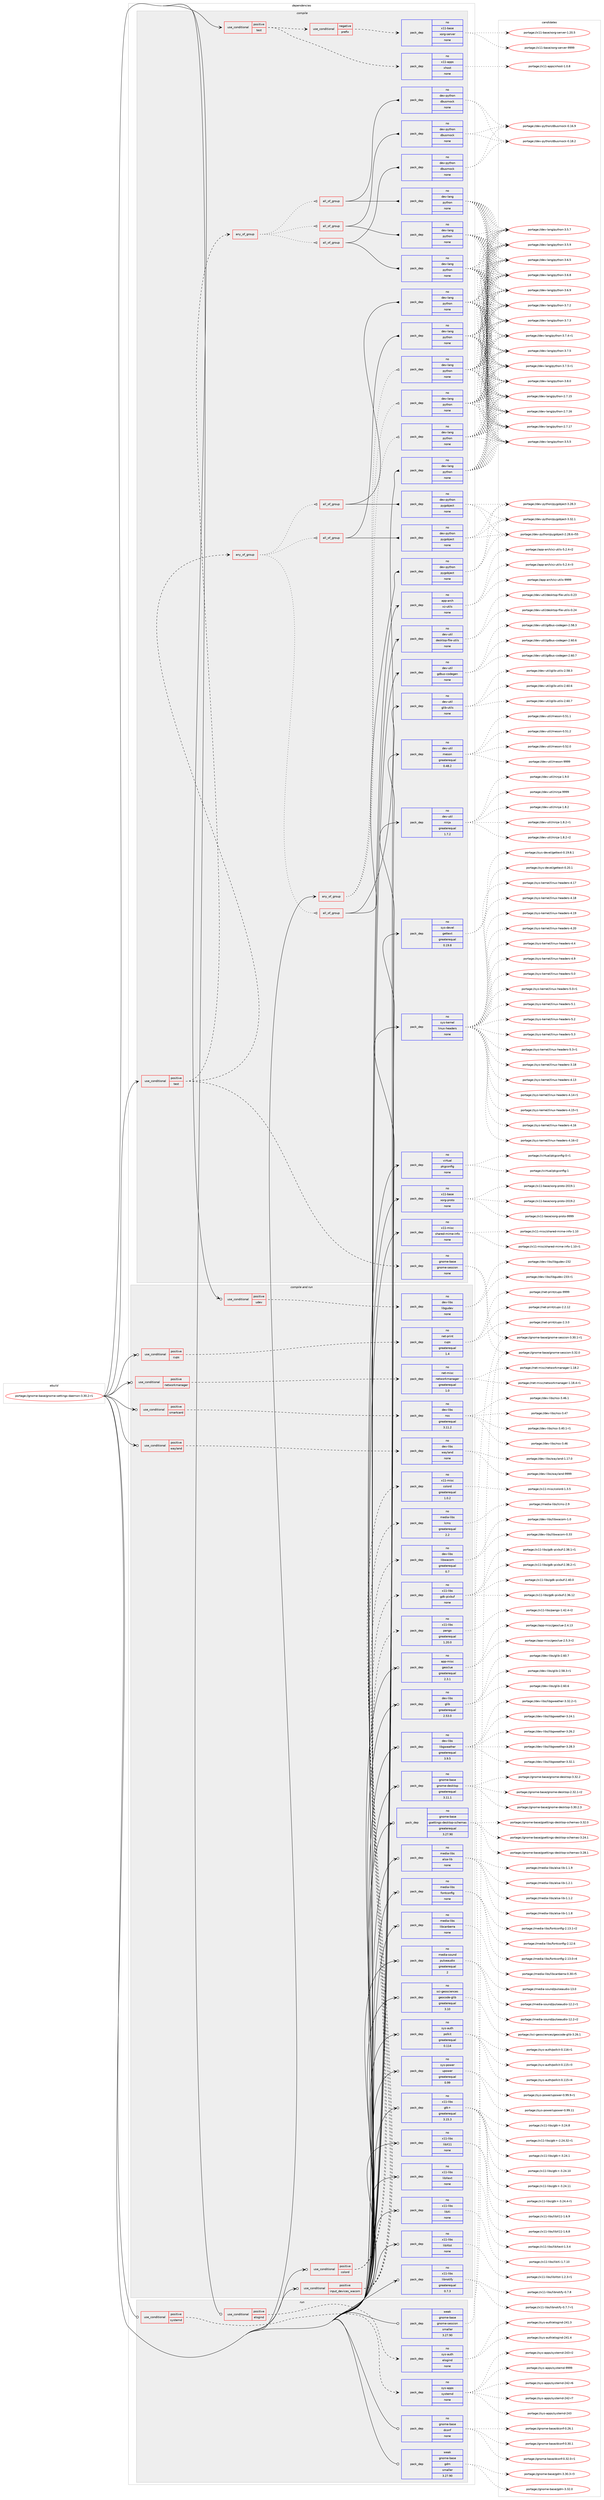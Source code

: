 digraph prolog {

# *************
# Graph options
# *************

newrank=true;
concentrate=true;
compound=true;
graph [rankdir=LR,fontname=Helvetica,fontsize=10,ranksep=1.5];#, ranksep=2.5, nodesep=0.2];
edge  [arrowhead=vee];
node  [fontname=Helvetica,fontsize=10];

# **********
# The ebuild
# **********

subgraph cluster_leftcol {
color=gray;
rank=same;
label=<<i>ebuild</i>>;
id [label="portage://gnome-base/gnome-settings-daemon-3.30.2-r1", color=red, width=4, href="../gnome-base/gnome-settings-daemon-3.30.2-r1.svg"];
}

# ****************
# The dependencies
# ****************

subgraph cluster_midcol {
color=gray;
label=<<i>dependencies</i>>;
subgraph cluster_compile {
fillcolor="#eeeeee";
style=filled;
label=<<i>compile</i>>;
subgraph any3979 {
dependency278847 [label=<<TABLE BORDER="0" CELLBORDER="1" CELLSPACING="0" CELLPADDING="4"><TR><TD CELLPADDING="10">any_of_group</TD></TR></TABLE>>, shape=none, color=red];subgraph pack200741 {
dependency278848 [label=<<TABLE BORDER="0" CELLBORDER="1" CELLSPACING="0" CELLPADDING="4" WIDTH="220"><TR><TD ROWSPAN="6" CELLPADDING="30">pack_dep</TD></TR><TR><TD WIDTH="110">no</TD></TR><TR><TD>dev-lang</TD></TR><TR><TD>python</TD></TR><TR><TD>none</TD></TR><TR><TD></TD></TR></TABLE>>, shape=none, color=blue];
}
dependency278847:e -> dependency278848:w [weight=20,style="dotted",arrowhead="oinv"];
subgraph pack200742 {
dependency278849 [label=<<TABLE BORDER="0" CELLBORDER="1" CELLSPACING="0" CELLPADDING="4" WIDTH="220"><TR><TD ROWSPAN="6" CELLPADDING="30">pack_dep</TD></TR><TR><TD WIDTH="110">no</TD></TR><TR><TD>dev-lang</TD></TR><TR><TD>python</TD></TR><TR><TD>none</TD></TR><TR><TD></TD></TR></TABLE>>, shape=none, color=blue];
}
dependency278847:e -> dependency278849:w [weight=20,style="dotted",arrowhead="oinv"];
subgraph pack200743 {
dependency278850 [label=<<TABLE BORDER="0" CELLBORDER="1" CELLSPACING="0" CELLPADDING="4" WIDTH="220"><TR><TD ROWSPAN="6" CELLPADDING="30">pack_dep</TD></TR><TR><TD WIDTH="110">no</TD></TR><TR><TD>dev-lang</TD></TR><TR><TD>python</TD></TR><TR><TD>none</TD></TR><TR><TD></TD></TR></TABLE>>, shape=none, color=blue];
}
dependency278847:e -> dependency278850:w [weight=20,style="dotted",arrowhead="oinv"];
}
id:e -> dependency278847:w [weight=20,style="solid",arrowhead="vee"];
subgraph cond74051 {
dependency278851 [label=<<TABLE BORDER="0" CELLBORDER="1" CELLSPACING="0" CELLPADDING="4"><TR><TD ROWSPAN="3" CELLPADDING="10">use_conditional</TD></TR><TR><TD>positive</TD></TR><TR><TD>test</TD></TR></TABLE>>, shape=none, color=red];
subgraph any3980 {
dependency278852 [label=<<TABLE BORDER="0" CELLBORDER="1" CELLSPACING="0" CELLPADDING="4"><TR><TD CELLPADDING="10">any_of_group</TD></TR></TABLE>>, shape=none, color=red];subgraph all79 {
dependency278853 [label=<<TABLE BORDER="0" CELLBORDER="1" CELLSPACING="0" CELLPADDING="4"><TR><TD CELLPADDING="10">all_of_group</TD></TR></TABLE>>, shape=none, color=red];subgraph pack200744 {
dependency278854 [label=<<TABLE BORDER="0" CELLBORDER="1" CELLSPACING="0" CELLPADDING="4" WIDTH="220"><TR><TD ROWSPAN="6" CELLPADDING="30">pack_dep</TD></TR><TR><TD WIDTH="110">no</TD></TR><TR><TD>dev-lang</TD></TR><TR><TD>python</TD></TR><TR><TD>none</TD></TR><TR><TD></TD></TR></TABLE>>, shape=none, color=blue];
}
dependency278853:e -> dependency278854:w [weight=20,style="solid",arrowhead="inv"];
subgraph pack200745 {
dependency278855 [label=<<TABLE BORDER="0" CELLBORDER="1" CELLSPACING="0" CELLPADDING="4" WIDTH="220"><TR><TD ROWSPAN="6" CELLPADDING="30">pack_dep</TD></TR><TR><TD WIDTH="110">no</TD></TR><TR><TD>dev-python</TD></TR><TR><TD>pygobject</TD></TR><TR><TD>none</TD></TR><TR><TD></TD></TR></TABLE>>, shape=none, color=blue];
}
dependency278853:e -> dependency278855:w [weight=20,style="solid",arrowhead="inv"];
}
dependency278852:e -> dependency278853:w [weight=20,style="dotted",arrowhead="oinv"];
subgraph all80 {
dependency278856 [label=<<TABLE BORDER="0" CELLBORDER="1" CELLSPACING="0" CELLPADDING="4"><TR><TD CELLPADDING="10">all_of_group</TD></TR></TABLE>>, shape=none, color=red];subgraph pack200746 {
dependency278857 [label=<<TABLE BORDER="0" CELLBORDER="1" CELLSPACING="0" CELLPADDING="4" WIDTH="220"><TR><TD ROWSPAN="6" CELLPADDING="30">pack_dep</TD></TR><TR><TD WIDTH="110">no</TD></TR><TR><TD>dev-lang</TD></TR><TR><TD>python</TD></TR><TR><TD>none</TD></TR><TR><TD></TD></TR></TABLE>>, shape=none, color=blue];
}
dependency278856:e -> dependency278857:w [weight=20,style="solid",arrowhead="inv"];
subgraph pack200747 {
dependency278858 [label=<<TABLE BORDER="0" CELLBORDER="1" CELLSPACING="0" CELLPADDING="4" WIDTH="220"><TR><TD ROWSPAN="6" CELLPADDING="30">pack_dep</TD></TR><TR><TD WIDTH="110">no</TD></TR><TR><TD>dev-python</TD></TR><TR><TD>pygobject</TD></TR><TR><TD>none</TD></TR><TR><TD></TD></TR></TABLE>>, shape=none, color=blue];
}
dependency278856:e -> dependency278858:w [weight=20,style="solid",arrowhead="inv"];
}
dependency278852:e -> dependency278856:w [weight=20,style="dotted",arrowhead="oinv"];
subgraph all81 {
dependency278859 [label=<<TABLE BORDER="0" CELLBORDER="1" CELLSPACING="0" CELLPADDING="4"><TR><TD CELLPADDING="10">all_of_group</TD></TR></TABLE>>, shape=none, color=red];subgraph pack200748 {
dependency278860 [label=<<TABLE BORDER="0" CELLBORDER="1" CELLSPACING="0" CELLPADDING="4" WIDTH="220"><TR><TD ROWSPAN="6" CELLPADDING="30">pack_dep</TD></TR><TR><TD WIDTH="110">no</TD></TR><TR><TD>dev-lang</TD></TR><TR><TD>python</TD></TR><TR><TD>none</TD></TR><TR><TD></TD></TR></TABLE>>, shape=none, color=blue];
}
dependency278859:e -> dependency278860:w [weight=20,style="solid",arrowhead="inv"];
subgraph pack200749 {
dependency278861 [label=<<TABLE BORDER="0" CELLBORDER="1" CELLSPACING="0" CELLPADDING="4" WIDTH="220"><TR><TD ROWSPAN="6" CELLPADDING="30">pack_dep</TD></TR><TR><TD WIDTH="110">no</TD></TR><TR><TD>dev-python</TD></TR><TR><TD>pygobject</TD></TR><TR><TD>none</TD></TR><TR><TD></TD></TR></TABLE>>, shape=none, color=blue];
}
dependency278859:e -> dependency278861:w [weight=20,style="solid",arrowhead="inv"];
}
dependency278852:e -> dependency278859:w [weight=20,style="dotted",arrowhead="oinv"];
}
dependency278851:e -> dependency278852:w [weight=20,style="dashed",arrowhead="vee"];
subgraph any3981 {
dependency278862 [label=<<TABLE BORDER="0" CELLBORDER="1" CELLSPACING="0" CELLPADDING="4"><TR><TD CELLPADDING="10">any_of_group</TD></TR></TABLE>>, shape=none, color=red];subgraph all82 {
dependency278863 [label=<<TABLE BORDER="0" CELLBORDER="1" CELLSPACING="0" CELLPADDING="4"><TR><TD CELLPADDING="10">all_of_group</TD></TR></TABLE>>, shape=none, color=red];subgraph pack200750 {
dependency278864 [label=<<TABLE BORDER="0" CELLBORDER="1" CELLSPACING="0" CELLPADDING="4" WIDTH="220"><TR><TD ROWSPAN="6" CELLPADDING="30">pack_dep</TD></TR><TR><TD WIDTH="110">no</TD></TR><TR><TD>dev-lang</TD></TR><TR><TD>python</TD></TR><TR><TD>none</TD></TR><TR><TD></TD></TR></TABLE>>, shape=none, color=blue];
}
dependency278863:e -> dependency278864:w [weight=20,style="solid",arrowhead="inv"];
subgraph pack200751 {
dependency278865 [label=<<TABLE BORDER="0" CELLBORDER="1" CELLSPACING="0" CELLPADDING="4" WIDTH="220"><TR><TD ROWSPAN="6" CELLPADDING="30">pack_dep</TD></TR><TR><TD WIDTH="110">no</TD></TR><TR><TD>dev-python</TD></TR><TR><TD>dbusmock</TD></TR><TR><TD>none</TD></TR><TR><TD></TD></TR></TABLE>>, shape=none, color=blue];
}
dependency278863:e -> dependency278865:w [weight=20,style="solid",arrowhead="inv"];
}
dependency278862:e -> dependency278863:w [weight=20,style="dotted",arrowhead="oinv"];
subgraph all83 {
dependency278866 [label=<<TABLE BORDER="0" CELLBORDER="1" CELLSPACING="0" CELLPADDING="4"><TR><TD CELLPADDING="10">all_of_group</TD></TR></TABLE>>, shape=none, color=red];subgraph pack200752 {
dependency278867 [label=<<TABLE BORDER="0" CELLBORDER="1" CELLSPACING="0" CELLPADDING="4" WIDTH="220"><TR><TD ROWSPAN="6" CELLPADDING="30">pack_dep</TD></TR><TR><TD WIDTH="110">no</TD></TR><TR><TD>dev-lang</TD></TR><TR><TD>python</TD></TR><TR><TD>none</TD></TR><TR><TD></TD></TR></TABLE>>, shape=none, color=blue];
}
dependency278866:e -> dependency278867:w [weight=20,style="solid",arrowhead="inv"];
subgraph pack200753 {
dependency278868 [label=<<TABLE BORDER="0" CELLBORDER="1" CELLSPACING="0" CELLPADDING="4" WIDTH="220"><TR><TD ROWSPAN="6" CELLPADDING="30">pack_dep</TD></TR><TR><TD WIDTH="110">no</TD></TR><TR><TD>dev-python</TD></TR><TR><TD>dbusmock</TD></TR><TR><TD>none</TD></TR><TR><TD></TD></TR></TABLE>>, shape=none, color=blue];
}
dependency278866:e -> dependency278868:w [weight=20,style="solid",arrowhead="inv"];
}
dependency278862:e -> dependency278866:w [weight=20,style="dotted",arrowhead="oinv"];
subgraph all84 {
dependency278869 [label=<<TABLE BORDER="0" CELLBORDER="1" CELLSPACING="0" CELLPADDING="4"><TR><TD CELLPADDING="10">all_of_group</TD></TR></TABLE>>, shape=none, color=red];subgraph pack200754 {
dependency278870 [label=<<TABLE BORDER="0" CELLBORDER="1" CELLSPACING="0" CELLPADDING="4" WIDTH="220"><TR><TD ROWSPAN="6" CELLPADDING="30">pack_dep</TD></TR><TR><TD WIDTH="110">no</TD></TR><TR><TD>dev-lang</TD></TR><TR><TD>python</TD></TR><TR><TD>none</TD></TR><TR><TD></TD></TR></TABLE>>, shape=none, color=blue];
}
dependency278869:e -> dependency278870:w [weight=20,style="solid",arrowhead="inv"];
subgraph pack200755 {
dependency278871 [label=<<TABLE BORDER="0" CELLBORDER="1" CELLSPACING="0" CELLPADDING="4" WIDTH="220"><TR><TD ROWSPAN="6" CELLPADDING="30">pack_dep</TD></TR><TR><TD WIDTH="110">no</TD></TR><TR><TD>dev-python</TD></TR><TR><TD>dbusmock</TD></TR><TR><TD>none</TD></TR><TR><TD></TD></TR></TABLE>>, shape=none, color=blue];
}
dependency278869:e -> dependency278871:w [weight=20,style="solid",arrowhead="inv"];
}
dependency278862:e -> dependency278869:w [weight=20,style="dotted",arrowhead="oinv"];
}
dependency278851:e -> dependency278862:w [weight=20,style="dashed",arrowhead="vee"];
subgraph pack200756 {
dependency278872 [label=<<TABLE BORDER="0" CELLBORDER="1" CELLSPACING="0" CELLPADDING="4" WIDTH="220"><TR><TD ROWSPAN="6" CELLPADDING="30">pack_dep</TD></TR><TR><TD WIDTH="110">no</TD></TR><TR><TD>gnome-base</TD></TR><TR><TD>gnome-session</TD></TR><TR><TD>none</TD></TR><TR><TD></TD></TR></TABLE>>, shape=none, color=blue];
}
dependency278851:e -> dependency278872:w [weight=20,style="dashed",arrowhead="vee"];
}
id:e -> dependency278851:w [weight=20,style="solid",arrowhead="vee"];
subgraph cond74052 {
dependency278873 [label=<<TABLE BORDER="0" CELLBORDER="1" CELLSPACING="0" CELLPADDING="4"><TR><TD ROWSPAN="3" CELLPADDING="10">use_conditional</TD></TR><TR><TD>positive</TD></TR><TR><TD>test</TD></TR></TABLE>>, shape=none, color=red];
subgraph cond74053 {
dependency278874 [label=<<TABLE BORDER="0" CELLBORDER="1" CELLSPACING="0" CELLPADDING="4"><TR><TD ROWSPAN="3" CELLPADDING="10">use_conditional</TD></TR><TR><TD>negative</TD></TR><TR><TD>prefix</TD></TR></TABLE>>, shape=none, color=red];
subgraph pack200757 {
dependency278875 [label=<<TABLE BORDER="0" CELLBORDER="1" CELLSPACING="0" CELLPADDING="4" WIDTH="220"><TR><TD ROWSPAN="6" CELLPADDING="30">pack_dep</TD></TR><TR><TD WIDTH="110">no</TD></TR><TR><TD>x11-base</TD></TR><TR><TD>xorg-server</TD></TR><TR><TD>none</TD></TR><TR><TD></TD></TR></TABLE>>, shape=none, color=blue];
}
dependency278874:e -> dependency278875:w [weight=20,style="dashed",arrowhead="vee"];
}
dependency278873:e -> dependency278874:w [weight=20,style="dashed",arrowhead="vee"];
subgraph pack200758 {
dependency278876 [label=<<TABLE BORDER="0" CELLBORDER="1" CELLSPACING="0" CELLPADDING="4" WIDTH="220"><TR><TD ROWSPAN="6" CELLPADDING="30">pack_dep</TD></TR><TR><TD WIDTH="110">no</TD></TR><TR><TD>x11-apps</TD></TR><TR><TD>xhost</TD></TR><TR><TD>none</TD></TR><TR><TD></TD></TR></TABLE>>, shape=none, color=blue];
}
dependency278873:e -> dependency278876:w [weight=20,style="dashed",arrowhead="vee"];
}
id:e -> dependency278873:w [weight=20,style="solid",arrowhead="vee"];
subgraph pack200759 {
dependency278877 [label=<<TABLE BORDER="0" CELLBORDER="1" CELLSPACING="0" CELLPADDING="4" WIDTH="220"><TR><TD ROWSPAN="6" CELLPADDING="30">pack_dep</TD></TR><TR><TD WIDTH="110">no</TD></TR><TR><TD>app-arch</TD></TR><TR><TD>xz-utils</TD></TR><TR><TD>none</TD></TR><TR><TD></TD></TR></TABLE>>, shape=none, color=blue];
}
id:e -> dependency278877:w [weight=20,style="solid",arrowhead="vee"];
subgraph pack200760 {
dependency278878 [label=<<TABLE BORDER="0" CELLBORDER="1" CELLSPACING="0" CELLPADDING="4" WIDTH="220"><TR><TD ROWSPAN="6" CELLPADDING="30">pack_dep</TD></TR><TR><TD WIDTH="110">no</TD></TR><TR><TD>dev-util</TD></TR><TR><TD>desktop-file-utils</TD></TR><TR><TD>none</TD></TR><TR><TD></TD></TR></TABLE>>, shape=none, color=blue];
}
id:e -> dependency278878:w [weight=20,style="solid",arrowhead="vee"];
subgraph pack200761 {
dependency278879 [label=<<TABLE BORDER="0" CELLBORDER="1" CELLSPACING="0" CELLPADDING="4" WIDTH="220"><TR><TD ROWSPAN="6" CELLPADDING="30">pack_dep</TD></TR><TR><TD WIDTH="110">no</TD></TR><TR><TD>dev-util</TD></TR><TR><TD>gdbus-codegen</TD></TR><TR><TD>none</TD></TR><TR><TD></TD></TR></TABLE>>, shape=none, color=blue];
}
id:e -> dependency278879:w [weight=20,style="solid",arrowhead="vee"];
subgraph pack200762 {
dependency278880 [label=<<TABLE BORDER="0" CELLBORDER="1" CELLSPACING="0" CELLPADDING="4" WIDTH="220"><TR><TD ROWSPAN="6" CELLPADDING="30">pack_dep</TD></TR><TR><TD WIDTH="110">no</TD></TR><TR><TD>dev-util</TD></TR><TR><TD>glib-utils</TD></TR><TR><TD>none</TD></TR><TR><TD></TD></TR></TABLE>>, shape=none, color=blue];
}
id:e -> dependency278880:w [weight=20,style="solid",arrowhead="vee"];
subgraph pack200763 {
dependency278881 [label=<<TABLE BORDER="0" CELLBORDER="1" CELLSPACING="0" CELLPADDING="4" WIDTH="220"><TR><TD ROWSPAN="6" CELLPADDING="30">pack_dep</TD></TR><TR><TD WIDTH="110">no</TD></TR><TR><TD>dev-util</TD></TR><TR><TD>meson</TD></TR><TR><TD>greaterequal</TD></TR><TR><TD>0.48.2</TD></TR></TABLE>>, shape=none, color=blue];
}
id:e -> dependency278881:w [weight=20,style="solid",arrowhead="vee"];
subgraph pack200764 {
dependency278882 [label=<<TABLE BORDER="0" CELLBORDER="1" CELLSPACING="0" CELLPADDING="4" WIDTH="220"><TR><TD ROWSPAN="6" CELLPADDING="30">pack_dep</TD></TR><TR><TD WIDTH="110">no</TD></TR><TR><TD>dev-util</TD></TR><TR><TD>ninja</TD></TR><TR><TD>greaterequal</TD></TR><TR><TD>1.7.2</TD></TR></TABLE>>, shape=none, color=blue];
}
id:e -> dependency278882:w [weight=20,style="solid",arrowhead="vee"];
subgraph pack200765 {
dependency278883 [label=<<TABLE BORDER="0" CELLBORDER="1" CELLSPACING="0" CELLPADDING="4" WIDTH="220"><TR><TD ROWSPAN="6" CELLPADDING="30">pack_dep</TD></TR><TR><TD WIDTH="110">no</TD></TR><TR><TD>sys-devel</TD></TR><TR><TD>gettext</TD></TR><TR><TD>greaterequal</TD></TR><TR><TD>0.19.8</TD></TR></TABLE>>, shape=none, color=blue];
}
id:e -> dependency278883:w [weight=20,style="solid",arrowhead="vee"];
subgraph pack200766 {
dependency278884 [label=<<TABLE BORDER="0" CELLBORDER="1" CELLSPACING="0" CELLPADDING="4" WIDTH="220"><TR><TD ROWSPAN="6" CELLPADDING="30">pack_dep</TD></TR><TR><TD WIDTH="110">no</TD></TR><TR><TD>sys-kernel</TD></TR><TR><TD>linux-headers</TD></TR><TR><TD>none</TD></TR><TR><TD></TD></TR></TABLE>>, shape=none, color=blue];
}
id:e -> dependency278884:w [weight=20,style="solid",arrowhead="vee"];
subgraph pack200767 {
dependency278885 [label=<<TABLE BORDER="0" CELLBORDER="1" CELLSPACING="0" CELLPADDING="4" WIDTH="220"><TR><TD ROWSPAN="6" CELLPADDING="30">pack_dep</TD></TR><TR><TD WIDTH="110">no</TD></TR><TR><TD>virtual</TD></TR><TR><TD>pkgconfig</TD></TR><TR><TD>none</TD></TR><TR><TD></TD></TR></TABLE>>, shape=none, color=blue];
}
id:e -> dependency278885:w [weight=20,style="solid",arrowhead="vee"];
subgraph pack200768 {
dependency278886 [label=<<TABLE BORDER="0" CELLBORDER="1" CELLSPACING="0" CELLPADDING="4" WIDTH="220"><TR><TD ROWSPAN="6" CELLPADDING="30">pack_dep</TD></TR><TR><TD WIDTH="110">no</TD></TR><TR><TD>x11-base</TD></TR><TR><TD>xorg-proto</TD></TR><TR><TD>none</TD></TR><TR><TD></TD></TR></TABLE>>, shape=none, color=blue];
}
id:e -> dependency278886:w [weight=20,style="solid",arrowhead="vee"];
subgraph pack200769 {
dependency278887 [label=<<TABLE BORDER="0" CELLBORDER="1" CELLSPACING="0" CELLPADDING="4" WIDTH="220"><TR><TD ROWSPAN="6" CELLPADDING="30">pack_dep</TD></TR><TR><TD WIDTH="110">no</TD></TR><TR><TD>x11-misc</TD></TR><TR><TD>shared-mime-info</TD></TR><TR><TD>none</TD></TR><TR><TD></TD></TR></TABLE>>, shape=none, color=blue];
}
id:e -> dependency278887:w [weight=20,style="solid",arrowhead="vee"];
}
subgraph cluster_compileandrun {
fillcolor="#eeeeee";
style=filled;
label=<<i>compile and run</i>>;
subgraph cond74054 {
dependency278888 [label=<<TABLE BORDER="0" CELLBORDER="1" CELLSPACING="0" CELLPADDING="4"><TR><TD ROWSPAN="3" CELLPADDING="10">use_conditional</TD></TR><TR><TD>positive</TD></TR><TR><TD>colord</TD></TR></TABLE>>, shape=none, color=red];
subgraph pack200770 {
dependency278889 [label=<<TABLE BORDER="0" CELLBORDER="1" CELLSPACING="0" CELLPADDING="4" WIDTH="220"><TR><TD ROWSPAN="6" CELLPADDING="30">pack_dep</TD></TR><TR><TD WIDTH="110">no</TD></TR><TR><TD>x11-misc</TD></TR><TR><TD>colord</TD></TR><TR><TD>greaterequal</TD></TR><TR><TD>1.0.2</TD></TR></TABLE>>, shape=none, color=blue];
}
dependency278888:e -> dependency278889:w [weight=20,style="dashed",arrowhead="vee"];
subgraph pack200771 {
dependency278890 [label=<<TABLE BORDER="0" CELLBORDER="1" CELLSPACING="0" CELLPADDING="4" WIDTH="220"><TR><TD ROWSPAN="6" CELLPADDING="30">pack_dep</TD></TR><TR><TD WIDTH="110">no</TD></TR><TR><TD>media-libs</TD></TR><TR><TD>lcms</TD></TR><TR><TD>greaterequal</TD></TR><TR><TD>2.2</TD></TR></TABLE>>, shape=none, color=blue];
}
dependency278888:e -> dependency278890:w [weight=20,style="dashed",arrowhead="vee"];
}
id:e -> dependency278888:w [weight=20,style="solid",arrowhead="odotvee"];
subgraph cond74055 {
dependency278891 [label=<<TABLE BORDER="0" CELLBORDER="1" CELLSPACING="0" CELLPADDING="4"><TR><TD ROWSPAN="3" CELLPADDING="10">use_conditional</TD></TR><TR><TD>positive</TD></TR><TR><TD>cups</TD></TR></TABLE>>, shape=none, color=red];
subgraph pack200772 {
dependency278892 [label=<<TABLE BORDER="0" CELLBORDER="1" CELLSPACING="0" CELLPADDING="4" WIDTH="220"><TR><TD ROWSPAN="6" CELLPADDING="30">pack_dep</TD></TR><TR><TD WIDTH="110">no</TD></TR><TR><TD>net-print</TD></TR><TR><TD>cups</TD></TR><TR><TD>greaterequal</TD></TR><TR><TD>1.4</TD></TR></TABLE>>, shape=none, color=blue];
}
dependency278891:e -> dependency278892:w [weight=20,style="dashed",arrowhead="vee"];
}
id:e -> dependency278891:w [weight=20,style="solid",arrowhead="odotvee"];
subgraph cond74056 {
dependency278893 [label=<<TABLE BORDER="0" CELLBORDER="1" CELLSPACING="0" CELLPADDING="4"><TR><TD ROWSPAN="3" CELLPADDING="10">use_conditional</TD></TR><TR><TD>positive</TD></TR><TR><TD>input_devices_wacom</TD></TR></TABLE>>, shape=none, color=red];
subgraph pack200773 {
dependency278894 [label=<<TABLE BORDER="0" CELLBORDER="1" CELLSPACING="0" CELLPADDING="4" WIDTH="220"><TR><TD ROWSPAN="6" CELLPADDING="30">pack_dep</TD></TR><TR><TD WIDTH="110">no</TD></TR><TR><TD>dev-libs</TD></TR><TR><TD>libwacom</TD></TR><TR><TD>greaterequal</TD></TR><TR><TD>0.7</TD></TR></TABLE>>, shape=none, color=blue];
}
dependency278893:e -> dependency278894:w [weight=20,style="dashed",arrowhead="vee"];
subgraph pack200774 {
dependency278895 [label=<<TABLE BORDER="0" CELLBORDER="1" CELLSPACING="0" CELLPADDING="4" WIDTH="220"><TR><TD ROWSPAN="6" CELLPADDING="30">pack_dep</TD></TR><TR><TD WIDTH="110">no</TD></TR><TR><TD>x11-libs</TD></TR><TR><TD>pango</TD></TR><TR><TD>greaterequal</TD></TR><TR><TD>1.20.0</TD></TR></TABLE>>, shape=none, color=blue];
}
dependency278893:e -> dependency278895:w [weight=20,style="dashed",arrowhead="vee"];
subgraph pack200775 {
dependency278896 [label=<<TABLE BORDER="0" CELLBORDER="1" CELLSPACING="0" CELLPADDING="4" WIDTH="220"><TR><TD ROWSPAN="6" CELLPADDING="30">pack_dep</TD></TR><TR><TD WIDTH="110">no</TD></TR><TR><TD>x11-libs</TD></TR><TR><TD>gdk-pixbuf</TD></TR><TR><TD>none</TD></TR><TR><TD></TD></TR></TABLE>>, shape=none, color=blue];
}
dependency278893:e -> dependency278896:w [weight=20,style="dashed",arrowhead="vee"];
}
id:e -> dependency278893:w [weight=20,style="solid",arrowhead="odotvee"];
subgraph cond74057 {
dependency278897 [label=<<TABLE BORDER="0" CELLBORDER="1" CELLSPACING="0" CELLPADDING="4"><TR><TD ROWSPAN="3" CELLPADDING="10">use_conditional</TD></TR><TR><TD>positive</TD></TR><TR><TD>networkmanager</TD></TR></TABLE>>, shape=none, color=red];
subgraph pack200776 {
dependency278898 [label=<<TABLE BORDER="0" CELLBORDER="1" CELLSPACING="0" CELLPADDING="4" WIDTH="220"><TR><TD ROWSPAN="6" CELLPADDING="30">pack_dep</TD></TR><TR><TD WIDTH="110">no</TD></TR><TR><TD>net-misc</TD></TR><TR><TD>networkmanager</TD></TR><TR><TD>greaterequal</TD></TR><TR><TD>1.0</TD></TR></TABLE>>, shape=none, color=blue];
}
dependency278897:e -> dependency278898:w [weight=20,style="dashed",arrowhead="vee"];
}
id:e -> dependency278897:w [weight=20,style="solid",arrowhead="odotvee"];
subgraph cond74058 {
dependency278899 [label=<<TABLE BORDER="0" CELLBORDER="1" CELLSPACING="0" CELLPADDING="4"><TR><TD ROWSPAN="3" CELLPADDING="10">use_conditional</TD></TR><TR><TD>positive</TD></TR><TR><TD>smartcard</TD></TR></TABLE>>, shape=none, color=red];
subgraph pack200777 {
dependency278900 [label=<<TABLE BORDER="0" CELLBORDER="1" CELLSPACING="0" CELLPADDING="4" WIDTH="220"><TR><TD ROWSPAN="6" CELLPADDING="30">pack_dep</TD></TR><TR><TD WIDTH="110">no</TD></TR><TR><TD>dev-libs</TD></TR><TR><TD>nss</TD></TR><TR><TD>greaterequal</TD></TR><TR><TD>3.11.2</TD></TR></TABLE>>, shape=none, color=blue];
}
dependency278899:e -> dependency278900:w [weight=20,style="dashed",arrowhead="vee"];
}
id:e -> dependency278899:w [weight=20,style="solid",arrowhead="odotvee"];
subgraph cond74059 {
dependency278901 [label=<<TABLE BORDER="0" CELLBORDER="1" CELLSPACING="0" CELLPADDING="4"><TR><TD ROWSPAN="3" CELLPADDING="10">use_conditional</TD></TR><TR><TD>positive</TD></TR><TR><TD>udev</TD></TR></TABLE>>, shape=none, color=red];
subgraph pack200778 {
dependency278902 [label=<<TABLE BORDER="0" CELLBORDER="1" CELLSPACING="0" CELLPADDING="4" WIDTH="220"><TR><TD ROWSPAN="6" CELLPADDING="30">pack_dep</TD></TR><TR><TD WIDTH="110">no</TD></TR><TR><TD>dev-libs</TD></TR><TR><TD>libgudev</TD></TR><TR><TD>none</TD></TR><TR><TD></TD></TR></TABLE>>, shape=none, color=blue];
}
dependency278901:e -> dependency278902:w [weight=20,style="dashed",arrowhead="vee"];
}
id:e -> dependency278901:w [weight=20,style="solid",arrowhead="odotvee"];
subgraph cond74060 {
dependency278903 [label=<<TABLE BORDER="0" CELLBORDER="1" CELLSPACING="0" CELLPADDING="4"><TR><TD ROWSPAN="3" CELLPADDING="10">use_conditional</TD></TR><TR><TD>positive</TD></TR><TR><TD>wayland</TD></TR></TABLE>>, shape=none, color=red];
subgraph pack200779 {
dependency278904 [label=<<TABLE BORDER="0" CELLBORDER="1" CELLSPACING="0" CELLPADDING="4" WIDTH="220"><TR><TD ROWSPAN="6" CELLPADDING="30">pack_dep</TD></TR><TR><TD WIDTH="110">no</TD></TR><TR><TD>dev-libs</TD></TR><TR><TD>wayland</TD></TR><TR><TD>none</TD></TR><TR><TD></TD></TR></TABLE>>, shape=none, color=blue];
}
dependency278903:e -> dependency278904:w [weight=20,style="dashed",arrowhead="vee"];
}
id:e -> dependency278903:w [weight=20,style="solid",arrowhead="odotvee"];
subgraph pack200780 {
dependency278905 [label=<<TABLE BORDER="0" CELLBORDER="1" CELLSPACING="0" CELLPADDING="4" WIDTH="220"><TR><TD ROWSPAN="6" CELLPADDING="30">pack_dep</TD></TR><TR><TD WIDTH="110">no</TD></TR><TR><TD>app-misc</TD></TR><TR><TD>geoclue</TD></TR><TR><TD>greaterequal</TD></TR><TR><TD>2.3.1</TD></TR></TABLE>>, shape=none, color=blue];
}
id:e -> dependency278905:w [weight=20,style="solid",arrowhead="odotvee"];
subgraph pack200781 {
dependency278906 [label=<<TABLE BORDER="0" CELLBORDER="1" CELLSPACING="0" CELLPADDING="4" WIDTH="220"><TR><TD ROWSPAN="6" CELLPADDING="30">pack_dep</TD></TR><TR><TD WIDTH="110">no</TD></TR><TR><TD>dev-libs</TD></TR><TR><TD>glib</TD></TR><TR><TD>greaterequal</TD></TR><TR><TD>2.53.0</TD></TR></TABLE>>, shape=none, color=blue];
}
id:e -> dependency278906:w [weight=20,style="solid",arrowhead="odotvee"];
subgraph pack200782 {
dependency278907 [label=<<TABLE BORDER="0" CELLBORDER="1" CELLSPACING="0" CELLPADDING="4" WIDTH="220"><TR><TD ROWSPAN="6" CELLPADDING="30">pack_dep</TD></TR><TR><TD WIDTH="110">no</TD></TR><TR><TD>dev-libs</TD></TR><TR><TD>libgweather</TD></TR><TR><TD>greaterequal</TD></TR><TR><TD>3.9.5</TD></TR></TABLE>>, shape=none, color=blue];
}
id:e -> dependency278907:w [weight=20,style="solid",arrowhead="odotvee"];
subgraph pack200783 {
dependency278908 [label=<<TABLE BORDER="0" CELLBORDER="1" CELLSPACING="0" CELLPADDING="4" WIDTH="220"><TR><TD ROWSPAN="6" CELLPADDING="30">pack_dep</TD></TR><TR><TD WIDTH="110">no</TD></TR><TR><TD>gnome-base</TD></TR><TR><TD>gnome-desktop</TD></TR><TR><TD>greaterequal</TD></TR><TR><TD>3.11.1</TD></TR></TABLE>>, shape=none, color=blue];
}
id:e -> dependency278908:w [weight=20,style="solid",arrowhead="odotvee"];
subgraph pack200784 {
dependency278909 [label=<<TABLE BORDER="0" CELLBORDER="1" CELLSPACING="0" CELLPADDING="4" WIDTH="220"><TR><TD ROWSPAN="6" CELLPADDING="30">pack_dep</TD></TR><TR><TD WIDTH="110">no</TD></TR><TR><TD>gnome-base</TD></TR><TR><TD>gsettings-desktop-schemas</TD></TR><TR><TD>greaterequal</TD></TR><TR><TD>3.27.90</TD></TR></TABLE>>, shape=none, color=blue];
}
id:e -> dependency278909:w [weight=20,style="solid",arrowhead="odotvee"];
subgraph pack200785 {
dependency278910 [label=<<TABLE BORDER="0" CELLBORDER="1" CELLSPACING="0" CELLPADDING="4" WIDTH="220"><TR><TD ROWSPAN="6" CELLPADDING="30">pack_dep</TD></TR><TR><TD WIDTH="110">no</TD></TR><TR><TD>media-libs</TD></TR><TR><TD>alsa-lib</TD></TR><TR><TD>none</TD></TR><TR><TD></TD></TR></TABLE>>, shape=none, color=blue];
}
id:e -> dependency278910:w [weight=20,style="solid",arrowhead="odotvee"];
subgraph pack200786 {
dependency278911 [label=<<TABLE BORDER="0" CELLBORDER="1" CELLSPACING="0" CELLPADDING="4" WIDTH="220"><TR><TD ROWSPAN="6" CELLPADDING="30">pack_dep</TD></TR><TR><TD WIDTH="110">no</TD></TR><TR><TD>media-libs</TD></TR><TR><TD>fontconfig</TD></TR><TR><TD>none</TD></TR><TR><TD></TD></TR></TABLE>>, shape=none, color=blue];
}
id:e -> dependency278911:w [weight=20,style="solid",arrowhead="odotvee"];
subgraph pack200787 {
dependency278912 [label=<<TABLE BORDER="0" CELLBORDER="1" CELLSPACING="0" CELLPADDING="4" WIDTH="220"><TR><TD ROWSPAN="6" CELLPADDING="30">pack_dep</TD></TR><TR><TD WIDTH="110">no</TD></TR><TR><TD>media-libs</TD></TR><TR><TD>libcanberra</TD></TR><TR><TD>none</TD></TR><TR><TD></TD></TR></TABLE>>, shape=none, color=blue];
}
id:e -> dependency278912:w [weight=20,style="solid",arrowhead="odotvee"];
subgraph pack200788 {
dependency278913 [label=<<TABLE BORDER="0" CELLBORDER="1" CELLSPACING="0" CELLPADDING="4" WIDTH="220"><TR><TD ROWSPAN="6" CELLPADDING="30">pack_dep</TD></TR><TR><TD WIDTH="110">no</TD></TR><TR><TD>media-sound</TD></TR><TR><TD>pulseaudio</TD></TR><TR><TD>greaterequal</TD></TR><TR><TD>2</TD></TR></TABLE>>, shape=none, color=blue];
}
id:e -> dependency278913:w [weight=20,style="solid",arrowhead="odotvee"];
subgraph pack200789 {
dependency278914 [label=<<TABLE BORDER="0" CELLBORDER="1" CELLSPACING="0" CELLPADDING="4" WIDTH="220"><TR><TD ROWSPAN="6" CELLPADDING="30">pack_dep</TD></TR><TR><TD WIDTH="110">no</TD></TR><TR><TD>sci-geosciences</TD></TR><TR><TD>geocode-glib</TD></TR><TR><TD>greaterequal</TD></TR><TR><TD>3.10</TD></TR></TABLE>>, shape=none, color=blue];
}
id:e -> dependency278914:w [weight=20,style="solid",arrowhead="odotvee"];
subgraph pack200790 {
dependency278915 [label=<<TABLE BORDER="0" CELLBORDER="1" CELLSPACING="0" CELLPADDING="4" WIDTH="220"><TR><TD ROWSPAN="6" CELLPADDING="30">pack_dep</TD></TR><TR><TD WIDTH="110">no</TD></TR><TR><TD>sys-auth</TD></TR><TR><TD>polkit</TD></TR><TR><TD>greaterequal</TD></TR><TR><TD>0.114</TD></TR></TABLE>>, shape=none, color=blue];
}
id:e -> dependency278915:w [weight=20,style="solid",arrowhead="odotvee"];
subgraph pack200791 {
dependency278916 [label=<<TABLE BORDER="0" CELLBORDER="1" CELLSPACING="0" CELLPADDING="4" WIDTH="220"><TR><TD ROWSPAN="6" CELLPADDING="30">pack_dep</TD></TR><TR><TD WIDTH="110">no</TD></TR><TR><TD>sys-power</TD></TR><TR><TD>upower</TD></TR><TR><TD>greaterequal</TD></TR><TR><TD>0.99</TD></TR></TABLE>>, shape=none, color=blue];
}
id:e -> dependency278916:w [weight=20,style="solid",arrowhead="odotvee"];
subgraph pack200792 {
dependency278917 [label=<<TABLE BORDER="0" CELLBORDER="1" CELLSPACING="0" CELLPADDING="4" WIDTH="220"><TR><TD ROWSPAN="6" CELLPADDING="30">pack_dep</TD></TR><TR><TD WIDTH="110">no</TD></TR><TR><TD>x11-libs</TD></TR><TR><TD>gtk+</TD></TR><TR><TD>greaterequal</TD></TR><TR><TD>3.15.3</TD></TR></TABLE>>, shape=none, color=blue];
}
id:e -> dependency278917:w [weight=20,style="solid",arrowhead="odotvee"];
subgraph pack200793 {
dependency278918 [label=<<TABLE BORDER="0" CELLBORDER="1" CELLSPACING="0" CELLPADDING="4" WIDTH="220"><TR><TD ROWSPAN="6" CELLPADDING="30">pack_dep</TD></TR><TR><TD WIDTH="110">no</TD></TR><TR><TD>x11-libs</TD></TR><TR><TD>libX11</TD></TR><TR><TD>none</TD></TR><TR><TD></TD></TR></TABLE>>, shape=none, color=blue];
}
id:e -> dependency278918:w [weight=20,style="solid",arrowhead="odotvee"];
subgraph pack200794 {
dependency278919 [label=<<TABLE BORDER="0" CELLBORDER="1" CELLSPACING="0" CELLPADDING="4" WIDTH="220"><TR><TD ROWSPAN="6" CELLPADDING="30">pack_dep</TD></TR><TR><TD WIDTH="110">no</TD></TR><TR><TD>x11-libs</TD></TR><TR><TD>libXext</TD></TR><TR><TD>none</TD></TR><TR><TD></TD></TR></TABLE>>, shape=none, color=blue];
}
id:e -> dependency278919:w [weight=20,style="solid",arrowhead="odotvee"];
subgraph pack200795 {
dependency278920 [label=<<TABLE BORDER="0" CELLBORDER="1" CELLSPACING="0" CELLPADDING="4" WIDTH="220"><TR><TD ROWSPAN="6" CELLPADDING="30">pack_dep</TD></TR><TR><TD WIDTH="110">no</TD></TR><TR><TD>x11-libs</TD></TR><TR><TD>libXi</TD></TR><TR><TD>none</TD></TR><TR><TD></TD></TR></TABLE>>, shape=none, color=blue];
}
id:e -> dependency278920:w [weight=20,style="solid",arrowhead="odotvee"];
subgraph pack200796 {
dependency278921 [label=<<TABLE BORDER="0" CELLBORDER="1" CELLSPACING="0" CELLPADDING="4" WIDTH="220"><TR><TD ROWSPAN="6" CELLPADDING="30">pack_dep</TD></TR><TR><TD WIDTH="110">no</TD></TR><TR><TD>x11-libs</TD></TR><TR><TD>libXtst</TD></TR><TR><TD>none</TD></TR><TR><TD></TD></TR></TABLE>>, shape=none, color=blue];
}
id:e -> dependency278921:w [weight=20,style="solid",arrowhead="odotvee"];
subgraph pack200797 {
dependency278922 [label=<<TABLE BORDER="0" CELLBORDER="1" CELLSPACING="0" CELLPADDING="4" WIDTH="220"><TR><TD ROWSPAN="6" CELLPADDING="30">pack_dep</TD></TR><TR><TD WIDTH="110">no</TD></TR><TR><TD>x11-libs</TD></TR><TR><TD>libnotify</TD></TR><TR><TD>greaterequal</TD></TR><TR><TD>0.7.3</TD></TR></TABLE>>, shape=none, color=blue];
}
id:e -> dependency278922:w [weight=20,style="solid",arrowhead="odotvee"];
}
subgraph cluster_run {
fillcolor="#eeeeee";
style=filled;
label=<<i>run</i>>;
subgraph cond74061 {
dependency278923 [label=<<TABLE BORDER="0" CELLBORDER="1" CELLSPACING="0" CELLPADDING="4"><TR><TD ROWSPAN="3" CELLPADDING="10">use_conditional</TD></TR><TR><TD>positive</TD></TR><TR><TD>elogind</TD></TR></TABLE>>, shape=none, color=red];
subgraph pack200798 {
dependency278924 [label=<<TABLE BORDER="0" CELLBORDER="1" CELLSPACING="0" CELLPADDING="4" WIDTH="220"><TR><TD ROWSPAN="6" CELLPADDING="30">pack_dep</TD></TR><TR><TD WIDTH="110">no</TD></TR><TR><TD>sys-auth</TD></TR><TR><TD>elogind</TD></TR><TR><TD>none</TD></TR><TR><TD></TD></TR></TABLE>>, shape=none, color=blue];
}
dependency278923:e -> dependency278924:w [weight=20,style="dashed",arrowhead="vee"];
}
id:e -> dependency278923:w [weight=20,style="solid",arrowhead="odot"];
subgraph cond74062 {
dependency278925 [label=<<TABLE BORDER="0" CELLBORDER="1" CELLSPACING="0" CELLPADDING="4"><TR><TD ROWSPAN="3" CELLPADDING="10">use_conditional</TD></TR><TR><TD>positive</TD></TR><TR><TD>systemd</TD></TR></TABLE>>, shape=none, color=red];
subgraph pack200799 {
dependency278926 [label=<<TABLE BORDER="0" CELLBORDER="1" CELLSPACING="0" CELLPADDING="4" WIDTH="220"><TR><TD ROWSPAN="6" CELLPADDING="30">pack_dep</TD></TR><TR><TD WIDTH="110">no</TD></TR><TR><TD>sys-apps</TD></TR><TR><TD>systemd</TD></TR><TR><TD>none</TD></TR><TR><TD></TD></TR></TABLE>>, shape=none, color=blue];
}
dependency278925:e -> dependency278926:w [weight=20,style="dashed",arrowhead="vee"];
}
id:e -> dependency278925:w [weight=20,style="solid",arrowhead="odot"];
subgraph pack200800 {
dependency278927 [label=<<TABLE BORDER="0" CELLBORDER="1" CELLSPACING="0" CELLPADDING="4" WIDTH="220"><TR><TD ROWSPAN="6" CELLPADDING="30">pack_dep</TD></TR><TR><TD WIDTH="110">no</TD></TR><TR><TD>gnome-base</TD></TR><TR><TD>dconf</TD></TR><TR><TD>none</TD></TR><TR><TD></TD></TR></TABLE>>, shape=none, color=blue];
}
id:e -> dependency278927:w [weight=20,style="solid",arrowhead="odot"];
subgraph pack200801 {
dependency278928 [label=<<TABLE BORDER="0" CELLBORDER="1" CELLSPACING="0" CELLPADDING="4" WIDTH="220"><TR><TD ROWSPAN="6" CELLPADDING="30">pack_dep</TD></TR><TR><TD WIDTH="110">weak</TD></TR><TR><TD>gnome-base</TD></TR><TR><TD>gdm</TD></TR><TR><TD>smaller</TD></TR><TR><TD>3.27.90</TD></TR></TABLE>>, shape=none, color=blue];
}
id:e -> dependency278928:w [weight=20,style="solid",arrowhead="odot"];
subgraph pack200802 {
dependency278929 [label=<<TABLE BORDER="0" CELLBORDER="1" CELLSPACING="0" CELLPADDING="4" WIDTH="220"><TR><TD ROWSPAN="6" CELLPADDING="30">pack_dep</TD></TR><TR><TD WIDTH="110">weak</TD></TR><TR><TD>gnome-base</TD></TR><TR><TD>gnome-session</TD></TR><TR><TD>smaller</TD></TR><TR><TD>3.27.90</TD></TR></TABLE>>, shape=none, color=blue];
}
id:e -> dependency278929:w [weight=20,style="solid",arrowhead="odot"];
}
}

# **************
# The candidates
# **************

subgraph cluster_choices {
rank=same;
color=gray;
label=<<i>candidates</i>>;

subgraph choice200741 {
color=black;
nodesep=1;
choiceportage10010111845108971101034711212111610411111045504655464953 [label="portage://dev-lang/python-2.7.15", color=red, width=4,href="../dev-lang/python-2.7.15.svg"];
choiceportage10010111845108971101034711212111610411111045504655464954 [label="portage://dev-lang/python-2.7.16", color=red, width=4,href="../dev-lang/python-2.7.16.svg"];
choiceportage10010111845108971101034711212111610411111045504655464955 [label="portage://dev-lang/python-2.7.17", color=red, width=4,href="../dev-lang/python-2.7.17.svg"];
choiceportage100101118451089711010347112121116104111110455146534653 [label="portage://dev-lang/python-3.5.5", color=red, width=4,href="../dev-lang/python-3.5.5.svg"];
choiceportage100101118451089711010347112121116104111110455146534655 [label="portage://dev-lang/python-3.5.7", color=red, width=4,href="../dev-lang/python-3.5.7.svg"];
choiceportage100101118451089711010347112121116104111110455146534657 [label="portage://dev-lang/python-3.5.9", color=red, width=4,href="../dev-lang/python-3.5.9.svg"];
choiceportage100101118451089711010347112121116104111110455146544653 [label="portage://dev-lang/python-3.6.5", color=red, width=4,href="../dev-lang/python-3.6.5.svg"];
choiceportage100101118451089711010347112121116104111110455146544656 [label="portage://dev-lang/python-3.6.8", color=red, width=4,href="../dev-lang/python-3.6.8.svg"];
choiceportage100101118451089711010347112121116104111110455146544657 [label="portage://dev-lang/python-3.6.9", color=red, width=4,href="../dev-lang/python-3.6.9.svg"];
choiceportage100101118451089711010347112121116104111110455146554650 [label="portage://dev-lang/python-3.7.2", color=red, width=4,href="../dev-lang/python-3.7.2.svg"];
choiceportage100101118451089711010347112121116104111110455146554651 [label="portage://dev-lang/python-3.7.3", color=red, width=4,href="../dev-lang/python-3.7.3.svg"];
choiceportage1001011184510897110103471121211161041111104551465546524511449 [label="portage://dev-lang/python-3.7.4-r1", color=red, width=4,href="../dev-lang/python-3.7.4-r1.svg"];
choiceportage100101118451089711010347112121116104111110455146554653 [label="portage://dev-lang/python-3.7.5", color=red, width=4,href="../dev-lang/python-3.7.5.svg"];
choiceportage1001011184510897110103471121211161041111104551465546534511449 [label="portage://dev-lang/python-3.7.5-r1", color=red, width=4,href="../dev-lang/python-3.7.5-r1.svg"];
choiceportage100101118451089711010347112121116104111110455146564648 [label="portage://dev-lang/python-3.8.0", color=red, width=4,href="../dev-lang/python-3.8.0.svg"];
dependency278848:e -> choiceportage10010111845108971101034711212111610411111045504655464953:w [style=dotted,weight="100"];
dependency278848:e -> choiceportage10010111845108971101034711212111610411111045504655464954:w [style=dotted,weight="100"];
dependency278848:e -> choiceportage10010111845108971101034711212111610411111045504655464955:w [style=dotted,weight="100"];
dependency278848:e -> choiceportage100101118451089711010347112121116104111110455146534653:w [style=dotted,weight="100"];
dependency278848:e -> choiceportage100101118451089711010347112121116104111110455146534655:w [style=dotted,weight="100"];
dependency278848:e -> choiceportage100101118451089711010347112121116104111110455146534657:w [style=dotted,weight="100"];
dependency278848:e -> choiceportage100101118451089711010347112121116104111110455146544653:w [style=dotted,weight="100"];
dependency278848:e -> choiceportage100101118451089711010347112121116104111110455146544656:w [style=dotted,weight="100"];
dependency278848:e -> choiceportage100101118451089711010347112121116104111110455146544657:w [style=dotted,weight="100"];
dependency278848:e -> choiceportage100101118451089711010347112121116104111110455146554650:w [style=dotted,weight="100"];
dependency278848:e -> choiceportage100101118451089711010347112121116104111110455146554651:w [style=dotted,weight="100"];
dependency278848:e -> choiceportage1001011184510897110103471121211161041111104551465546524511449:w [style=dotted,weight="100"];
dependency278848:e -> choiceportage100101118451089711010347112121116104111110455146554653:w [style=dotted,weight="100"];
dependency278848:e -> choiceportage1001011184510897110103471121211161041111104551465546534511449:w [style=dotted,weight="100"];
dependency278848:e -> choiceportage100101118451089711010347112121116104111110455146564648:w [style=dotted,weight="100"];
}
subgraph choice200742 {
color=black;
nodesep=1;
choiceportage10010111845108971101034711212111610411111045504655464953 [label="portage://dev-lang/python-2.7.15", color=red, width=4,href="../dev-lang/python-2.7.15.svg"];
choiceportage10010111845108971101034711212111610411111045504655464954 [label="portage://dev-lang/python-2.7.16", color=red, width=4,href="../dev-lang/python-2.7.16.svg"];
choiceportage10010111845108971101034711212111610411111045504655464955 [label="portage://dev-lang/python-2.7.17", color=red, width=4,href="../dev-lang/python-2.7.17.svg"];
choiceportage100101118451089711010347112121116104111110455146534653 [label="portage://dev-lang/python-3.5.5", color=red, width=4,href="../dev-lang/python-3.5.5.svg"];
choiceportage100101118451089711010347112121116104111110455146534655 [label="portage://dev-lang/python-3.5.7", color=red, width=4,href="../dev-lang/python-3.5.7.svg"];
choiceportage100101118451089711010347112121116104111110455146534657 [label="portage://dev-lang/python-3.5.9", color=red, width=4,href="../dev-lang/python-3.5.9.svg"];
choiceportage100101118451089711010347112121116104111110455146544653 [label="portage://dev-lang/python-3.6.5", color=red, width=4,href="../dev-lang/python-3.6.5.svg"];
choiceportage100101118451089711010347112121116104111110455146544656 [label="portage://dev-lang/python-3.6.8", color=red, width=4,href="../dev-lang/python-3.6.8.svg"];
choiceportage100101118451089711010347112121116104111110455146544657 [label="portage://dev-lang/python-3.6.9", color=red, width=4,href="../dev-lang/python-3.6.9.svg"];
choiceportage100101118451089711010347112121116104111110455146554650 [label="portage://dev-lang/python-3.7.2", color=red, width=4,href="../dev-lang/python-3.7.2.svg"];
choiceportage100101118451089711010347112121116104111110455146554651 [label="portage://dev-lang/python-3.7.3", color=red, width=4,href="../dev-lang/python-3.7.3.svg"];
choiceportage1001011184510897110103471121211161041111104551465546524511449 [label="portage://dev-lang/python-3.7.4-r1", color=red, width=4,href="../dev-lang/python-3.7.4-r1.svg"];
choiceportage100101118451089711010347112121116104111110455146554653 [label="portage://dev-lang/python-3.7.5", color=red, width=4,href="../dev-lang/python-3.7.5.svg"];
choiceportage1001011184510897110103471121211161041111104551465546534511449 [label="portage://dev-lang/python-3.7.5-r1", color=red, width=4,href="../dev-lang/python-3.7.5-r1.svg"];
choiceportage100101118451089711010347112121116104111110455146564648 [label="portage://dev-lang/python-3.8.0", color=red, width=4,href="../dev-lang/python-3.8.0.svg"];
dependency278849:e -> choiceportage10010111845108971101034711212111610411111045504655464953:w [style=dotted,weight="100"];
dependency278849:e -> choiceportage10010111845108971101034711212111610411111045504655464954:w [style=dotted,weight="100"];
dependency278849:e -> choiceportage10010111845108971101034711212111610411111045504655464955:w [style=dotted,weight="100"];
dependency278849:e -> choiceportage100101118451089711010347112121116104111110455146534653:w [style=dotted,weight="100"];
dependency278849:e -> choiceportage100101118451089711010347112121116104111110455146534655:w [style=dotted,weight="100"];
dependency278849:e -> choiceportage100101118451089711010347112121116104111110455146534657:w [style=dotted,weight="100"];
dependency278849:e -> choiceportage100101118451089711010347112121116104111110455146544653:w [style=dotted,weight="100"];
dependency278849:e -> choiceportage100101118451089711010347112121116104111110455146544656:w [style=dotted,weight="100"];
dependency278849:e -> choiceportage100101118451089711010347112121116104111110455146544657:w [style=dotted,weight="100"];
dependency278849:e -> choiceportage100101118451089711010347112121116104111110455146554650:w [style=dotted,weight="100"];
dependency278849:e -> choiceportage100101118451089711010347112121116104111110455146554651:w [style=dotted,weight="100"];
dependency278849:e -> choiceportage1001011184510897110103471121211161041111104551465546524511449:w [style=dotted,weight="100"];
dependency278849:e -> choiceportage100101118451089711010347112121116104111110455146554653:w [style=dotted,weight="100"];
dependency278849:e -> choiceportage1001011184510897110103471121211161041111104551465546534511449:w [style=dotted,weight="100"];
dependency278849:e -> choiceportage100101118451089711010347112121116104111110455146564648:w [style=dotted,weight="100"];
}
subgraph choice200743 {
color=black;
nodesep=1;
choiceportage10010111845108971101034711212111610411111045504655464953 [label="portage://dev-lang/python-2.7.15", color=red, width=4,href="../dev-lang/python-2.7.15.svg"];
choiceportage10010111845108971101034711212111610411111045504655464954 [label="portage://dev-lang/python-2.7.16", color=red, width=4,href="../dev-lang/python-2.7.16.svg"];
choiceportage10010111845108971101034711212111610411111045504655464955 [label="portage://dev-lang/python-2.7.17", color=red, width=4,href="../dev-lang/python-2.7.17.svg"];
choiceportage100101118451089711010347112121116104111110455146534653 [label="portage://dev-lang/python-3.5.5", color=red, width=4,href="../dev-lang/python-3.5.5.svg"];
choiceportage100101118451089711010347112121116104111110455146534655 [label="portage://dev-lang/python-3.5.7", color=red, width=4,href="../dev-lang/python-3.5.7.svg"];
choiceportage100101118451089711010347112121116104111110455146534657 [label="portage://dev-lang/python-3.5.9", color=red, width=4,href="../dev-lang/python-3.5.9.svg"];
choiceportage100101118451089711010347112121116104111110455146544653 [label="portage://dev-lang/python-3.6.5", color=red, width=4,href="../dev-lang/python-3.6.5.svg"];
choiceportage100101118451089711010347112121116104111110455146544656 [label="portage://dev-lang/python-3.6.8", color=red, width=4,href="../dev-lang/python-3.6.8.svg"];
choiceportage100101118451089711010347112121116104111110455146544657 [label="portage://dev-lang/python-3.6.9", color=red, width=4,href="../dev-lang/python-3.6.9.svg"];
choiceportage100101118451089711010347112121116104111110455146554650 [label="portage://dev-lang/python-3.7.2", color=red, width=4,href="../dev-lang/python-3.7.2.svg"];
choiceportage100101118451089711010347112121116104111110455146554651 [label="portage://dev-lang/python-3.7.3", color=red, width=4,href="../dev-lang/python-3.7.3.svg"];
choiceportage1001011184510897110103471121211161041111104551465546524511449 [label="portage://dev-lang/python-3.7.4-r1", color=red, width=4,href="../dev-lang/python-3.7.4-r1.svg"];
choiceportage100101118451089711010347112121116104111110455146554653 [label="portage://dev-lang/python-3.7.5", color=red, width=4,href="../dev-lang/python-3.7.5.svg"];
choiceportage1001011184510897110103471121211161041111104551465546534511449 [label="portage://dev-lang/python-3.7.5-r1", color=red, width=4,href="../dev-lang/python-3.7.5-r1.svg"];
choiceportage100101118451089711010347112121116104111110455146564648 [label="portage://dev-lang/python-3.8.0", color=red, width=4,href="../dev-lang/python-3.8.0.svg"];
dependency278850:e -> choiceportage10010111845108971101034711212111610411111045504655464953:w [style=dotted,weight="100"];
dependency278850:e -> choiceportage10010111845108971101034711212111610411111045504655464954:w [style=dotted,weight="100"];
dependency278850:e -> choiceportage10010111845108971101034711212111610411111045504655464955:w [style=dotted,weight="100"];
dependency278850:e -> choiceportage100101118451089711010347112121116104111110455146534653:w [style=dotted,weight="100"];
dependency278850:e -> choiceportage100101118451089711010347112121116104111110455146534655:w [style=dotted,weight="100"];
dependency278850:e -> choiceportage100101118451089711010347112121116104111110455146534657:w [style=dotted,weight="100"];
dependency278850:e -> choiceportage100101118451089711010347112121116104111110455146544653:w [style=dotted,weight="100"];
dependency278850:e -> choiceportage100101118451089711010347112121116104111110455146544656:w [style=dotted,weight="100"];
dependency278850:e -> choiceportage100101118451089711010347112121116104111110455146544657:w [style=dotted,weight="100"];
dependency278850:e -> choiceportage100101118451089711010347112121116104111110455146554650:w [style=dotted,weight="100"];
dependency278850:e -> choiceportage100101118451089711010347112121116104111110455146554651:w [style=dotted,weight="100"];
dependency278850:e -> choiceportage1001011184510897110103471121211161041111104551465546524511449:w [style=dotted,weight="100"];
dependency278850:e -> choiceportage100101118451089711010347112121116104111110455146554653:w [style=dotted,weight="100"];
dependency278850:e -> choiceportage1001011184510897110103471121211161041111104551465546534511449:w [style=dotted,weight="100"];
dependency278850:e -> choiceportage100101118451089711010347112121116104111110455146564648:w [style=dotted,weight="100"];
}
subgraph choice200744 {
color=black;
nodesep=1;
choiceportage10010111845108971101034711212111610411111045504655464953 [label="portage://dev-lang/python-2.7.15", color=red, width=4,href="../dev-lang/python-2.7.15.svg"];
choiceportage10010111845108971101034711212111610411111045504655464954 [label="portage://dev-lang/python-2.7.16", color=red, width=4,href="../dev-lang/python-2.7.16.svg"];
choiceportage10010111845108971101034711212111610411111045504655464955 [label="portage://dev-lang/python-2.7.17", color=red, width=4,href="../dev-lang/python-2.7.17.svg"];
choiceportage100101118451089711010347112121116104111110455146534653 [label="portage://dev-lang/python-3.5.5", color=red, width=4,href="../dev-lang/python-3.5.5.svg"];
choiceportage100101118451089711010347112121116104111110455146534655 [label="portage://dev-lang/python-3.5.7", color=red, width=4,href="../dev-lang/python-3.5.7.svg"];
choiceportage100101118451089711010347112121116104111110455146534657 [label="portage://dev-lang/python-3.5.9", color=red, width=4,href="../dev-lang/python-3.5.9.svg"];
choiceportage100101118451089711010347112121116104111110455146544653 [label="portage://dev-lang/python-3.6.5", color=red, width=4,href="../dev-lang/python-3.6.5.svg"];
choiceportage100101118451089711010347112121116104111110455146544656 [label="portage://dev-lang/python-3.6.8", color=red, width=4,href="../dev-lang/python-3.6.8.svg"];
choiceportage100101118451089711010347112121116104111110455146544657 [label="portage://dev-lang/python-3.6.9", color=red, width=4,href="../dev-lang/python-3.6.9.svg"];
choiceportage100101118451089711010347112121116104111110455146554650 [label="portage://dev-lang/python-3.7.2", color=red, width=4,href="../dev-lang/python-3.7.2.svg"];
choiceportage100101118451089711010347112121116104111110455146554651 [label="portage://dev-lang/python-3.7.3", color=red, width=4,href="../dev-lang/python-3.7.3.svg"];
choiceportage1001011184510897110103471121211161041111104551465546524511449 [label="portage://dev-lang/python-3.7.4-r1", color=red, width=4,href="../dev-lang/python-3.7.4-r1.svg"];
choiceportage100101118451089711010347112121116104111110455146554653 [label="portage://dev-lang/python-3.7.5", color=red, width=4,href="../dev-lang/python-3.7.5.svg"];
choiceportage1001011184510897110103471121211161041111104551465546534511449 [label="portage://dev-lang/python-3.7.5-r1", color=red, width=4,href="../dev-lang/python-3.7.5-r1.svg"];
choiceportage100101118451089711010347112121116104111110455146564648 [label="portage://dev-lang/python-3.8.0", color=red, width=4,href="../dev-lang/python-3.8.0.svg"];
dependency278854:e -> choiceportage10010111845108971101034711212111610411111045504655464953:w [style=dotted,weight="100"];
dependency278854:e -> choiceportage10010111845108971101034711212111610411111045504655464954:w [style=dotted,weight="100"];
dependency278854:e -> choiceportage10010111845108971101034711212111610411111045504655464955:w [style=dotted,weight="100"];
dependency278854:e -> choiceportage100101118451089711010347112121116104111110455146534653:w [style=dotted,weight="100"];
dependency278854:e -> choiceportage100101118451089711010347112121116104111110455146534655:w [style=dotted,weight="100"];
dependency278854:e -> choiceportage100101118451089711010347112121116104111110455146534657:w [style=dotted,weight="100"];
dependency278854:e -> choiceportage100101118451089711010347112121116104111110455146544653:w [style=dotted,weight="100"];
dependency278854:e -> choiceportage100101118451089711010347112121116104111110455146544656:w [style=dotted,weight="100"];
dependency278854:e -> choiceportage100101118451089711010347112121116104111110455146544657:w [style=dotted,weight="100"];
dependency278854:e -> choiceportage100101118451089711010347112121116104111110455146554650:w [style=dotted,weight="100"];
dependency278854:e -> choiceportage100101118451089711010347112121116104111110455146554651:w [style=dotted,weight="100"];
dependency278854:e -> choiceportage1001011184510897110103471121211161041111104551465546524511449:w [style=dotted,weight="100"];
dependency278854:e -> choiceportage100101118451089711010347112121116104111110455146554653:w [style=dotted,weight="100"];
dependency278854:e -> choiceportage1001011184510897110103471121211161041111104551465546534511449:w [style=dotted,weight="100"];
dependency278854:e -> choiceportage100101118451089711010347112121116104111110455146564648:w [style=dotted,weight="100"];
}
subgraph choice200745 {
color=black;
nodesep=1;
choiceportage1001011184511212111610411111047112121103111981061019911645504650564654451145353 [label="portage://dev-python/pygobject-2.28.6-r55", color=red, width=4,href="../dev-python/pygobject-2.28.6-r55.svg"];
choiceportage1001011184511212111610411111047112121103111981061019911645514650564651 [label="portage://dev-python/pygobject-3.28.3", color=red, width=4,href="../dev-python/pygobject-3.28.3.svg"];
choiceportage1001011184511212111610411111047112121103111981061019911645514651504649 [label="portage://dev-python/pygobject-3.32.1", color=red, width=4,href="../dev-python/pygobject-3.32.1.svg"];
dependency278855:e -> choiceportage1001011184511212111610411111047112121103111981061019911645504650564654451145353:w [style=dotted,weight="100"];
dependency278855:e -> choiceportage1001011184511212111610411111047112121103111981061019911645514650564651:w [style=dotted,weight="100"];
dependency278855:e -> choiceportage1001011184511212111610411111047112121103111981061019911645514651504649:w [style=dotted,weight="100"];
}
subgraph choice200746 {
color=black;
nodesep=1;
choiceportage10010111845108971101034711212111610411111045504655464953 [label="portage://dev-lang/python-2.7.15", color=red, width=4,href="../dev-lang/python-2.7.15.svg"];
choiceportage10010111845108971101034711212111610411111045504655464954 [label="portage://dev-lang/python-2.7.16", color=red, width=4,href="../dev-lang/python-2.7.16.svg"];
choiceportage10010111845108971101034711212111610411111045504655464955 [label="portage://dev-lang/python-2.7.17", color=red, width=4,href="../dev-lang/python-2.7.17.svg"];
choiceportage100101118451089711010347112121116104111110455146534653 [label="portage://dev-lang/python-3.5.5", color=red, width=4,href="../dev-lang/python-3.5.5.svg"];
choiceportage100101118451089711010347112121116104111110455146534655 [label="portage://dev-lang/python-3.5.7", color=red, width=4,href="../dev-lang/python-3.5.7.svg"];
choiceportage100101118451089711010347112121116104111110455146534657 [label="portage://dev-lang/python-3.5.9", color=red, width=4,href="../dev-lang/python-3.5.9.svg"];
choiceportage100101118451089711010347112121116104111110455146544653 [label="portage://dev-lang/python-3.6.5", color=red, width=4,href="../dev-lang/python-3.6.5.svg"];
choiceportage100101118451089711010347112121116104111110455146544656 [label="portage://dev-lang/python-3.6.8", color=red, width=4,href="../dev-lang/python-3.6.8.svg"];
choiceportage100101118451089711010347112121116104111110455146544657 [label="portage://dev-lang/python-3.6.9", color=red, width=4,href="../dev-lang/python-3.6.9.svg"];
choiceportage100101118451089711010347112121116104111110455146554650 [label="portage://dev-lang/python-3.7.2", color=red, width=4,href="../dev-lang/python-3.7.2.svg"];
choiceportage100101118451089711010347112121116104111110455146554651 [label="portage://dev-lang/python-3.7.3", color=red, width=4,href="../dev-lang/python-3.7.3.svg"];
choiceportage1001011184510897110103471121211161041111104551465546524511449 [label="portage://dev-lang/python-3.7.4-r1", color=red, width=4,href="../dev-lang/python-3.7.4-r1.svg"];
choiceportage100101118451089711010347112121116104111110455146554653 [label="portage://dev-lang/python-3.7.5", color=red, width=4,href="../dev-lang/python-3.7.5.svg"];
choiceportage1001011184510897110103471121211161041111104551465546534511449 [label="portage://dev-lang/python-3.7.5-r1", color=red, width=4,href="../dev-lang/python-3.7.5-r1.svg"];
choiceportage100101118451089711010347112121116104111110455146564648 [label="portage://dev-lang/python-3.8.0", color=red, width=4,href="../dev-lang/python-3.8.0.svg"];
dependency278857:e -> choiceportage10010111845108971101034711212111610411111045504655464953:w [style=dotted,weight="100"];
dependency278857:e -> choiceportage10010111845108971101034711212111610411111045504655464954:w [style=dotted,weight="100"];
dependency278857:e -> choiceportage10010111845108971101034711212111610411111045504655464955:w [style=dotted,weight="100"];
dependency278857:e -> choiceportage100101118451089711010347112121116104111110455146534653:w [style=dotted,weight="100"];
dependency278857:e -> choiceportage100101118451089711010347112121116104111110455146534655:w [style=dotted,weight="100"];
dependency278857:e -> choiceportage100101118451089711010347112121116104111110455146534657:w [style=dotted,weight="100"];
dependency278857:e -> choiceportage100101118451089711010347112121116104111110455146544653:w [style=dotted,weight="100"];
dependency278857:e -> choiceportage100101118451089711010347112121116104111110455146544656:w [style=dotted,weight="100"];
dependency278857:e -> choiceportage100101118451089711010347112121116104111110455146544657:w [style=dotted,weight="100"];
dependency278857:e -> choiceportage100101118451089711010347112121116104111110455146554650:w [style=dotted,weight="100"];
dependency278857:e -> choiceportage100101118451089711010347112121116104111110455146554651:w [style=dotted,weight="100"];
dependency278857:e -> choiceportage1001011184510897110103471121211161041111104551465546524511449:w [style=dotted,weight="100"];
dependency278857:e -> choiceportage100101118451089711010347112121116104111110455146554653:w [style=dotted,weight="100"];
dependency278857:e -> choiceportage1001011184510897110103471121211161041111104551465546534511449:w [style=dotted,weight="100"];
dependency278857:e -> choiceportage100101118451089711010347112121116104111110455146564648:w [style=dotted,weight="100"];
}
subgraph choice200747 {
color=black;
nodesep=1;
choiceportage1001011184511212111610411111047112121103111981061019911645504650564654451145353 [label="portage://dev-python/pygobject-2.28.6-r55", color=red, width=4,href="../dev-python/pygobject-2.28.6-r55.svg"];
choiceportage1001011184511212111610411111047112121103111981061019911645514650564651 [label="portage://dev-python/pygobject-3.28.3", color=red, width=4,href="../dev-python/pygobject-3.28.3.svg"];
choiceportage1001011184511212111610411111047112121103111981061019911645514651504649 [label="portage://dev-python/pygobject-3.32.1", color=red, width=4,href="../dev-python/pygobject-3.32.1.svg"];
dependency278858:e -> choiceportage1001011184511212111610411111047112121103111981061019911645504650564654451145353:w [style=dotted,weight="100"];
dependency278858:e -> choiceportage1001011184511212111610411111047112121103111981061019911645514650564651:w [style=dotted,weight="100"];
dependency278858:e -> choiceportage1001011184511212111610411111047112121103111981061019911645514651504649:w [style=dotted,weight="100"];
}
subgraph choice200748 {
color=black;
nodesep=1;
choiceportage10010111845108971101034711212111610411111045504655464953 [label="portage://dev-lang/python-2.7.15", color=red, width=4,href="../dev-lang/python-2.7.15.svg"];
choiceportage10010111845108971101034711212111610411111045504655464954 [label="portage://dev-lang/python-2.7.16", color=red, width=4,href="../dev-lang/python-2.7.16.svg"];
choiceportage10010111845108971101034711212111610411111045504655464955 [label="portage://dev-lang/python-2.7.17", color=red, width=4,href="../dev-lang/python-2.7.17.svg"];
choiceportage100101118451089711010347112121116104111110455146534653 [label="portage://dev-lang/python-3.5.5", color=red, width=4,href="../dev-lang/python-3.5.5.svg"];
choiceportage100101118451089711010347112121116104111110455146534655 [label="portage://dev-lang/python-3.5.7", color=red, width=4,href="../dev-lang/python-3.5.7.svg"];
choiceportage100101118451089711010347112121116104111110455146534657 [label="portage://dev-lang/python-3.5.9", color=red, width=4,href="../dev-lang/python-3.5.9.svg"];
choiceportage100101118451089711010347112121116104111110455146544653 [label="portage://dev-lang/python-3.6.5", color=red, width=4,href="../dev-lang/python-3.6.5.svg"];
choiceportage100101118451089711010347112121116104111110455146544656 [label="portage://dev-lang/python-3.6.8", color=red, width=4,href="../dev-lang/python-3.6.8.svg"];
choiceportage100101118451089711010347112121116104111110455146544657 [label="portage://dev-lang/python-3.6.9", color=red, width=4,href="../dev-lang/python-3.6.9.svg"];
choiceportage100101118451089711010347112121116104111110455146554650 [label="portage://dev-lang/python-3.7.2", color=red, width=4,href="../dev-lang/python-3.7.2.svg"];
choiceportage100101118451089711010347112121116104111110455146554651 [label="portage://dev-lang/python-3.7.3", color=red, width=4,href="../dev-lang/python-3.7.3.svg"];
choiceportage1001011184510897110103471121211161041111104551465546524511449 [label="portage://dev-lang/python-3.7.4-r1", color=red, width=4,href="../dev-lang/python-3.7.4-r1.svg"];
choiceportage100101118451089711010347112121116104111110455146554653 [label="portage://dev-lang/python-3.7.5", color=red, width=4,href="../dev-lang/python-3.7.5.svg"];
choiceportage1001011184510897110103471121211161041111104551465546534511449 [label="portage://dev-lang/python-3.7.5-r1", color=red, width=4,href="../dev-lang/python-3.7.5-r1.svg"];
choiceportage100101118451089711010347112121116104111110455146564648 [label="portage://dev-lang/python-3.8.0", color=red, width=4,href="../dev-lang/python-3.8.0.svg"];
dependency278860:e -> choiceportage10010111845108971101034711212111610411111045504655464953:w [style=dotted,weight="100"];
dependency278860:e -> choiceportage10010111845108971101034711212111610411111045504655464954:w [style=dotted,weight="100"];
dependency278860:e -> choiceportage10010111845108971101034711212111610411111045504655464955:w [style=dotted,weight="100"];
dependency278860:e -> choiceportage100101118451089711010347112121116104111110455146534653:w [style=dotted,weight="100"];
dependency278860:e -> choiceportage100101118451089711010347112121116104111110455146534655:w [style=dotted,weight="100"];
dependency278860:e -> choiceportage100101118451089711010347112121116104111110455146534657:w [style=dotted,weight="100"];
dependency278860:e -> choiceportage100101118451089711010347112121116104111110455146544653:w [style=dotted,weight="100"];
dependency278860:e -> choiceportage100101118451089711010347112121116104111110455146544656:w [style=dotted,weight="100"];
dependency278860:e -> choiceportage100101118451089711010347112121116104111110455146544657:w [style=dotted,weight="100"];
dependency278860:e -> choiceportage100101118451089711010347112121116104111110455146554650:w [style=dotted,weight="100"];
dependency278860:e -> choiceportage100101118451089711010347112121116104111110455146554651:w [style=dotted,weight="100"];
dependency278860:e -> choiceportage1001011184510897110103471121211161041111104551465546524511449:w [style=dotted,weight="100"];
dependency278860:e -> choiceportage100101118451089711010347112121116104111110455146554653:w [style=dotted,weight="100"];
dependency278860:e -> choiceportage1001011184510897110103471121211161041111104551465546534511449:w [style=dotted,weight="100"];
dependency278860:e -> choiceportage100101118451089711010347112121116104111110455146564648:w [style=dotted,weight="100"];
}
subgraph choice200749 {
color=black;
nodesep=1;
choiceportage1001011184511212111610411111047112121103111981061019911645504650564654451145353 [label="portage://dev-python/pygobject-2.28.6-r55", color=red, width=4,href="../dev-python/pygobject-2.28.6-r55.svg"];
choiceportage1001011184511212111610411111047112121103111981061019911645514650564651 [label="portage://dev-python/pygobject-3.28.3", color=red, width=4,href="../dev-python/pygobject-3.28.3.svg"];
choiceportage1001011184511212111610411111047112121103111981061019911645514651504649 [label="portage://dev-python/pygobject-3.32.1", color=red, width=4,href="../dev-python/pygobject-3.32.1.svg"];
dependency278861:e -> choiceportage1001011184511212111610411111047112121103111981061019911645504650564654451145353:w [style=dotted,weight="100"];
dependency278861:e -> choiceportage1001011184511212111610411111047112121103111981061019911645514650564651:w [style=dotted,weight="100"];
dependency278861:e -> choiceportage1001011184511212111610411111047112121103111981061019911645514651504649:w [style=dotted,weight="100"];
}
subgraph choice200750 {
color=black;
nodesep=1;
choiceportage10010111845108971101034711212111610411111045504655464953 [label="portage://dev-lang/python-2.7.15", color=red, width=4,href="../dev-lang/python-2.7.15.svg"];
choiceportage10010111845108971101034711212111610411111045504655464954 [label="portage://dev-lang/python-2.7.16", color=red, width=4,href="../dev-lang/python-2.7.16.svg"];
choiceportage10010111845108971101034711212111610411111045504655464955 [label="portage://dev-lang/python-2.7.17", color=red, width=4,href="../dev-lang/python-2.7.17.svg"];
choiceportage100101118451089711010347112121116104111110455146534653 [label="portage://dev-lang/python-3.5.5", color=red, width=4,href="../dev-lang/python-3.5.5.svg"];
choiceportage100101118451089711010347112121116104111110455146534655 [label="portage://dev-lang/python-3.5.7", color=red, width=4,href="../dev-lang/python-3.5.7.svg"];
choiceportage100101118451089711010347112121116104111110455146534657 [label="portage://dev-lang/python-3.5.9", color=red, width=4,href="../dev-lang/python-3.5.9.svg"];
choiceportage100101118451089711010347112121116104111110455146544653 [label="portage://dev-lang/python-3.6.5", color=red, width=4,href="../dev-lang/python-3.6.5.svg"];
choiceportage100101118451089711010347112121116104111110455146544656 [label="portage://dev-lang/python-3.6.8", color=red, width=4,href="../dev-lang/python-3.6.8.svg"];
choiceportage100101118451089711010347112121116104111110455146544657 [label="portage://dev-lang/python-3.6.9", color=red, width=4,href="../dev-lang/python-3.6.9.svg"];
choiceportage100101118451089711010347112121116104111110455146554650 [label="portage://dev-lang/python-3.7.2", color=red, width=4,href="../dev-lang/python-3.7.2.svg"];
choiceportage100101118451089711010347112121116104111110455146554651 [label="portage://dev-lang/python-3.7.3", color=red, width=4,href="../dev-lang/python-3.7.3.svg"];
choiceportage1001011184510897110103471121211161041111104551465546524511449 [label="portage://dev-lang/python-3.7.4-r1", color=red, width=4,href="../dev-lang/python-3.7.4-r1.svg"];
choiceportage100101118451089711010347112121116104111110455146554653 [label="portage://dev-lang/python-3.7.5", color=red, width=4,href="../dev-lang/python-3.7.5.svg"];
choiceportage1001011184510897110103471121211161041111104551465546534511449 [label="portage://dev-lang/python-3.7.5-r1", color=red, width=4,href="../dev-lang/python-3.7.5-r1.svg"];
choiceportage100101118451089711010347112121116104111110455146564648 [label="portage://dev-lang/python-3.8.0", color=red, width=4,href="../dev-lang/python-3.8.0.svg"];
dependency278864:e -> choiceportage10010111845108971101034711212111610411111045504655464953:w [style=dotted,weight="100"];
dependency278864:e -> choiceportage10010111845108971101034711212111610411111045504655464954:w [style=dotted,weight="100"];
dependency278864:e -> choiceportage10010111845108971101034711212111610411111045504655464955:w [style=dotted,weight="100"];
dependency278864:e -> choiceportage100101118451089711010347112121116104111110455146534653:w [style=dotted,weight="100"];
dependency278864:e -> choiceportage100101118451089711010347112121116104111110455146534655:w [style=dotted,weight="100"];
dependency278864:e -> choiceportage100101118451089711010347112121116104111110455146534657:w [style=dotted,weight="100"];
dependency278864:e -> choiceportage100101118451089711010347112121116104111110455146544653:w [style=dotted,weight="100"];
dependency278864:e -> choiceportage100101118451089711010347112121116104111110455146544656:w [style=dotted,weight="100"];
dependency278864:e -> choiceportage100101118451089711010347112121116104111110455146544657:w [style=dotted,weight="100"];
dependency278864:e -> choiceportage100101118451089711010347112121116104111110455146554650:w [style=dotted,weight="100"];
dependency278864:e -> choiceportage100101118451089711010347112121116104111110455146554651:w [style=dotted,weight="100"];
dependency278864:e -> choiceportage1001011184510897110103471121211161041111104551465546524511449:w [style=dotted,weight="100"];
dependency278864:e -> choiceportage100101118451089711010347112121116104111110455146554653:w [style=dotted,weight="100"];
dependency278864:e -> choiceportage1001011184510897110103471121211161041111104551465546534511449:w [style=dotted,weight="100"];
dependency278864:e -> choiceportage100101118451089711010347112121116104111110455146564648:w [style=dotted,weight="100"];
}
subgraph choice200751 {
color=black;
nodesep=1;
choiceportage1001011184511212111610411111047100981171151091119910745484649544657 [label="portage://dev-python/dbusmock-0.16.9", color=red, width=4,href="../dev-python/dbusmock-0.16.9.svg"];
choiceportage1001011184511212111610411111047100981171151091119910745484649564650 [label="portage://dev-python/dbusmock-0.18.2", color=red, width=4,href="../dev-python/dbusmock-0.18.2.svg"];
dependency278865:e -> choiceportage1001011184511212111610411111047100981171151091119910745484649544657:w [style=dotted,weight="100"];
dependency278865:e -> choiceportage1001011184511212111610411111047100981171151091119910745484649564650:w [style=dotted,weight="100"];
}
subgraph choice200752 {
color=black;
nodesep=1;
choiceportage10010111845108971101034711212111610411111045504655464953 [label="portage://dev-lang/python-2.7.15", color=red, width=4,href="../dev-lang/python-2.7.15.svg"];
choiceportage10010111845108971101034711212111610411111045504655464954 [label="portage://dev-lang/python-2.7.16", color=red, width=4,href="../dev-lang/python-2.7.16.svg"];
choiceportage10010111845108971101034711212111610411111045504655464955 [label="portage://dev-lang/python-2.7.17", color=red, width=4,href="../dev-lang/python-2.7.17.svg"];
choiceportage100101118451089711010347112121116104111110455146534653 [label="portage://dev-lang/python-3.5.5", color=red, width=4,href="../dev-lang/python-3.5.5.svg"];
choiceportage100101118451089711010347112121116104111110455146534655 [label="portage://dev-lang/python-3.5.7", color=red, width=4,href="../dev-lang/python-3.5.7.svg"];
choiceportage100101118451089711010347112121116104111110455146534657 [label="portage://dev-lang/python-3.5.9", color=red, width=4,href="../dev-lang/python-3.5.9.svg"];
choiceportage100101118451089711010347112121116104111110455146544653 [label="portage://dev-lang/python-3.6.5", color=red, width=4,href="../dev-lang/python-3.6.5.svg"];
choiceportage100101118451089711010347112121116104111110455146544656 [label="portage://dev-lang/python-3.6.8", color=red, width=4,href="../dev-lang/python-3.6.8.svg"];
choiceportage100101118451089711010347112121116104111110455146544657 [label="portage://dev-lang/python-3.6.9", color=red, width=4,href="../dev-lang/python-3.6.9.svg"];
choiceportage100101118451089711010347112121116104111110455146554650 [label="portage://dev-lang/python-3.7.2", color=red, width=4,href="../dev-lang/python-3.7.2.svg"];
choiceportage100101118451089711010347112121116104111110455146554651 [label="portage://dev-lang/python-3.7.3", color=red, width=4,href="../dev-lang/python-3.7.3.svg"];
choiceportage1001011184510897110103471121211161041111104551465546524511449 [label="portage://dev-lang/python-3.7.4-r1", color=red, width=4,href="../dev-lang/python-3.7.4-r1.svg"];
choiceportage100101118451089711010347112121116104111110455146554653 [label="portage://dev-lang/python-3.7.5", color=red, width=4,href="../dev-lang/python-3.7.5.svg"];
choiceportage1001011184510897110103471121211161041111104551465546534511449 [label="portage://dev-lang/python-3.7.5-r1", color=red, width=4,href="../dev-lang/python-3.7.5-r1.svg"];
choiceportage100101118451089711010347112121116104111110455146564648 [label="portage://dev-lang/python-3.8.0", color=red, width=4,href="../dev-lang/python-3.8.0.svg"];
dependency278867:e -> choiceportage10010111845108971101034711212111610411111045504655464953:w [style=dotted,weight="100"];
dependency278867:e -> choiceportage10010111845108971101034711212111610411111045504655464954:w [style=dotted,weight="100"];
dependency278867:e -> choiceportage10010111845108971101034711212111610411111045504655464955:w [style=dotted,weight="100"];
dependency278867:e -> choiceportage100101118451089711010347112121116104111110455146534653:w [style=dotted,weight="100"];
dependency278867:e -> choiceportage100101118451089711010347112121116104111110455146534655:w [style=dotted,weight="100"];
dependency278867:e -> choiceportage100101118451089711010347112121116104111110455146534657:w [style=dotted,weight="100"];
dependency278867:e -> choiceportage100101118451089711010347112121116104111110455146544653:w [style=dotted,weight="100"];
dependency278867:e -> choiceportage100101118451089711010347112121116104111110455146544656:w [style=dotted,weight="100"];
dependency278867:e -> choiceportage100101118451089711010347112121116104111110455146544657:w [style=dotted,weight="100"];
dependency278867:e -> choiceportage100101118451089711010347112121116104111110455146554650:w [style=dotted,weight="100"];
dependency278867:e -> choiceportage100101118451089711010347112121116104111110455146554651:w [style=dotted,weight="100"];
dependency278867:e -> choiceportage1001011184510897110103471121211161041111104551465546524511449:w [style=dotted,weight="100"];
dependency278867:e -> choiceportage100101118451089711010347112121116104111110455146554653:w [style=dotted,weight="100"];
dependency278867:e -> choiceportage1001011184510897110103471121211161041111104551465546534511449:w [style=dotted,weight="100"];
dependency278867:e -> choiceportage100101118451089711010347112121116104111110455146564648:w [style=dotted,weight="100"];
}
subgraph choice200753 {
color=black;
nodesep=1;
choiceportage1001011184511212111610411111047100981171151091119910745484649544657 [label="portage://dev-python/dbusmock-0.16.9", color=red, width=4,href="../dev-python/dbusmock-0.16.9.svg"];
choiceportage1001011184511212111610411111047100981171151091119910745484649564650 [label="portage://dev-python/dbusmock-0.18.2", color=red, width=4,href="../dev-python/dbusmock-0.18.2.svg"];
dependency278868:e -> choiceportage1001011184511212111610411111047100981171151091119910745484649544657:w [style=dotted,weight="100"];
dependency278868:e -> choiceportage1001011184511212111610411111047100981171151091119910745484649564650:w [style=dotted,weight="100"];
}
subgraph choice200754 {
color=black;
nodesep=1;
choiceportage10010111845108971101034711212111610411111045504655464953 [label="portage://dev-lang/python-2.7.15", color=red, width=4,href="../dev-lang/python-2.7.15.svg"];
choiceportage10010111845108971101034711212111610411111045504655464954 [label="portage://dev-lang/python-2.7.16", color=red, width=4,href="../dev-lang/python-2.7.16.svg"];
choiceportage10010111845108971101034711212111610411111045504655464955 [label="portage://dev-lang/python-2.7.17", color=red, width=4,href="../dev-lang/python-2.7.17.svg"];
choiceportage100101118451089711010347112121116104111110455146534653 [label="portage://dev-lang/python-3.5.5", color=red, width=4,href="../dev-lang/python-3.5.5.svg"];
choiceportage100101118451089711010347112121116104111110455146534655 [label="portage://dev-lang/python-3.5.7", color=red, width=4,href="../dev-lang/python-3.5.7.svg"];
choiceportage100101118451089711010347112121116104111110455146534657 [label="portage://dev-lang/python-3.5.9", color=red, width=4,href="../dev-lang/python-3.5.9.svg"];
choiceportage100101118451089711010347112121116104111110455146544653 [label="portage://dev-lang/python-3.6.5", color=red, width=4,href="../dev-lang/python-3.6.5.svg"];
choiceportage100101118451089711010347112121116104111110455146544656 [label="portage://dev-lang/python-3.6.8", color=red, width=4,href="../dev-lang/python-3.6.8.svg"];
choiceportage100101118451089711010347112121116104111110455146544657 [label="portage://dev-lang/python-3.6.9", color=red, width=4,href="../dev-lang/python-3.6.9.svg"];
choiceportage100101118451089711010347112121116104111110455146554650 [label="portage://dev-lang/python-3.7.2", color=red, width=4,href="../dev-lang/python-3.7.2.svg"];
choiceportage100101118451089711010347112121116104111110455146554651 [label="portage://dev-lang/python-3.7.3", color=red, width=4,href="../dev-lang/python-3.7.3.svg"];
choiceportage1001011184510897110103471121211161041111104551465546524511449 [label="portage://dev-lang/python-3.7.4-r1", color=red, width=4,href="../dev-lang/python-3.7.4-r1.svg"];
choiceportage100101118451089711010347112121116104111110455146554653 [label="portage://dev-lang/python-3.7.5", color=red, width=4,href="../dev-lang/python-3.7.5.svg"];
choiceportage1001011184510897110103471121211161041111104551465546534511449 [label="portage://dev-lang/python-3.7.5-r1", color=red, width=4,href="../dev-lang/python-3.7.5-r1.svg"];
choiceportage100101118451089711010347112121116104111110455146564648 [label="portage://dev-lang/python-3.8.0", color=red, width=4,href="../dev-lang/python-3.8.0.svg"];
dependency278870:e -> choiceportage10010111845108971101034711212111610411111045504655464953:w [style=dotted,weight="100"];
dependency278870:e -> choiceportage10010111845108971101034711212111610411111045504655464954:w [style=dotted,weight="100"];
dependency278870:e -> choiceportage10010111845108971101034711212111610411111045504655464955:w [style=dotted,weight="100"];
dependency278870:e -> choiceportage100101118451089711010347112121116104111110455146534653:w [style=dotted,weight="100"];
dependency278870:e -> choiceportage100101118451089711010347112121116104111110455146534655:w [style=dotted,weight="100"];
dependency278870:e -> choiceportage100101118451089711010347112121116104111110455146534657:w [style=dotted,weight="100"];
dependency278870:e -> choiceportage100101118451089711010347112121116104111110455146544653:w [style=dotted,weight="100"];
dependency278870:e -> choiceportage100101118451089711010347112121116104111110455146544656:w [style=dotted,weight="100"];
dependency278870:e -> choiceportage100101118451089711010347112121116104111110455146544657:w [style=dotted,weight="100"];
dependency278870:e -> choiceportage100101118451089711010347112121116104111110455146554650:w [style=dotted,weight="100"];
dependency278870:e -> choiceportage100101118451089711010347112121116104111110455146554651:w [style=dotted,weight="100"];
dependency278870:e -> choiceportage1001011184510897110103471121211161041111104551465546524511449:w [style=dotted,weight="100"];
dependency278870:e -> choiceportage100101118451089711010347112121116104111110455146554653:w [style=dotted,weight="100"];
dependency278870:e -> choiceportage1001011184510897110103471121211161041111104551465546534511449:w [style=dotted,weight="100"];
dependency278870:e -> choiceportage100101118451089711010347112121116104111110455146564648:w [style=dotted,weight="100"];
}
subgraph choice200755 {
color=black;
nodesep=1;
choiceportage1001011184511212111610411111047100981171151091119910745484649544657 [label="portage://dev-python/dbusmock-0.16.9", color=red, width=4,href="../dev-python/dbusmock-0.16.9.svg"];
choiceportage1001011184511212111610411111047100981171151091119910745484649564650 [label="portage://dev-python/dbusmock-0.18.2", color=red, width=4,href="../dev-python/dbusmock-0.18.2.svg"];
dependency278871:e -> choiceportage1001011184511212111610411111047100981171151091119910745484649544657:w [style=dotted,weight="100"];
dependency278871:e -> choiceportage1001011184511212111610411111047100981171151091119910745484649564650:w [style=dotted,weight="100"];
}
subgraph choice200756 {
color=black;
nodesep=1;
choiceportage1031101111091014598971151014710311011110910145115101115115105111110455146514846494511449 [label="portage://gnome-base/gnome-session-3.30.1-r1", color=red, width=4,href="../gnome-base/gnome-session-3.30.1-r1.svg"];
choiceportage103110111109101459897115101471031101111091014511510111511510511111045514651504648 [label="portage://gnome-base/gnome-session-3.32.0", color=red, width=4,href="../gnome-base/gnome-session-3.32.0.svg"];
dependency278872:e -> choiceportage1031101111091014598971151014710311011110910145115101115115105111110455146514846494511449:w [style=dotted,weight="100"];
dependency278872:e -> choiceportage103110111109101459897115101471031101111091014511510111511510511111045514651504648:w [style=dotted,weight="100"];
}
subgraph choice200757 {
color=black;
nodesep=1;
choiceportage1204949459897115101471201111141034511510111411810111445494650484653 [label="portage://x11-base/xorg-server-1.20.5", color=red, width=4,href="../x11-base/xorg-server-1.20.5.svg"];
choiceportage120494945989711510147120111114103451151011141181011144557575757 [label="portage://x11-base/xorg-server-9999", color=red, width=4,href="../x11-base/xorg-server-9999.svg"];
dependency278875:e -> choiceportage1204949459897115101471201111141034511510111411810111445494650484653:w [style=dotted,weight="100"];
dependency278875:e -> choiceportage120494945989711510147120111114103451151011141181011144557575757:w [style=dotted,weight="100"];
}
subgraph choice200758 {
color=black;
nodesep=1;
choiceportage1204949459711211211547120104111115116454946484656 [label="portage://x11-apps/xhost-1.0.8", color=red, width=4,href="../x11-apps/xhost-1.0.8.svg"];
dependency278876:e -> choiceportage1204949459711211211547120104111115116454946484656:w [style=dotted,weight="100"];
}
subgraph choice200759 {
color=black;
nodesep=1;
choiceportage9711211245971149910447120122451171161051081154553465046524511450 [label="portage://app-arch/xz-utils-5.2.4-r2", color=red, width=4,href="../app-arch/xz-utils-5.2.4-r2.svg"];
choiceportage9711211245971149910447120122451171161051081154553465046524511451 [label="portage://app-arch/xz-utils-5.2.4-r3", color=red, width=4,href="../app-arch/xz-utils-5.2.4-r3.svg"];
choiceportage9711211245971149910447120122451171161051081154557575757 [label="portage://app-arch/xz-utils-9999", color=red, width=4,href="../app-arch/xz-utils-9999.svg"];
dependency278877:e -> choiceportage9711211245971149910447120122451171161051081154553465046524511450:w [style=dotted,weight="100"];
dependency278877:e -> choiceportage9711211245971149910447120122451171161051081154553465046524511451:w [style=dotted,weight="100"];
dependency278877:e -> choiceportage9711211245971149910447120122451171161051081154557575757:w [style=dotted,weight="100"];
}
subgraph choice200760 {
color=black;
nodesep=1;
choiceportage100101118451171161051084710010111510711611111245102105108101451171161051081154548465051 [label="portage://dev-util/desktop-file-utils-0.23", color=red, width=4,href="../dev-util/desktop-file-utils-0.23.svg"];
choiceportage100101118451171161051084710010111510711611111245102105108101451171161051081154548465052 [label="portage://dev-util/desktop-file-utils-0.24", color=red, width=4,href="../dev-util/desktop-file-utils-0.24.svg"];
dependency278878:e -> choiceportage100101118451171161051084710010111510711611111245102105108101451171161051081154548465051:w [style=dotted,weight="100"];
dependency278878:e -> choiceportage100101118451171161051084710010111510711611111245102105108101451171161051081154548465052:w [style=dotted,weight="100"];
}
subgraph choice200761 {
color=black;
nodesep=1;
choiceportage100101118451171161051084710310098117115459911110010110310111045504653564651 [label="portage://dev-util/gdbus-codegen-2.58.3", color=red, width=4,href="../dev-util/gdbus-codegen-2.58.3.svg"];
choiceportage100101118451171161051084710310098117115459911110010110310111045504654484654 [label="portage://dev-util/gdbus-codegen-2.60.6", color=red, width=4,href="../dev-util/gdbus-codegen-2.60.6.svg"];
choiceportage100101118451171161051084710310098117115459911110010110310111045504654484655 [label="portage://dev-util/gdbus-codegen-2.60.7", color=red, width=4,href="../dev-util/gdbus-codegen-2.60.7.svg"];
dependency278879:e -> choiceportage100101118451171161051084710310098117115459911110010110310111045504653564651:w [style=dotted,weight="100"];
dependency278879:e -> choiceportage100101118451171161051084710310098117115459911110010110310111045504654484654:w [style=dotted,weight="100"];
dependency278879:e -> choiceportage100101118451171161051084710310098117115459911110010110310111045504654484655:w [style=dotted,weight="100"];
}
subgraph choice200762 {
color=black;
nodesep=1;
choiceportage1001011184511711610510847103108105984511711610510811545504653564651 [label="portage://dev-util/glib-utils-2.58.3", color=red, width=4,href="../dev-util/glib-utils-2.58.3.svg"];
choiceportage1001011184511711610510847103108105984511711610510811545504654484654 [label="portage://dev-util/glib-utils-2.60.6", color=red, width=4,href="../dev-util/glib-utils-2.60.6.svg"];
choiceportage1001011184511711610510847103108105984511711610510811545504654484655 [label="portage://dev-util/glib-utils-2.60.7", color=red, width=4,href="../dev-util/glib-utils-2.60.7.svg"];
dependency278880:e -> choiceportage1001011184511711610510847103108105984511711610510811545504653564651:w [style=dotted,weight="100"];
dependency278880:e -> choiceportage1001011184511711610510847103108105984511711610510811545504654484654:w [style=dotted,weight="100"];
dependency278880:e -> choiceportage1001011184511711610510847103108105984511711610510811545504654484655:w [style=dotted,weight="100"];
}
subgraph choice200763 {
color=black;
nodesep=1;
choiceportage100101118451171161051084710910111511111045484653494649 [label="portage://dev-util/meson-0.51.1", color=red, width=4,href="../dev-util/meson-0.51.1.svg"];
choiceportage100101118451171161051084710910111511111045484653494650 [label="portage://dev-util/meson-0.51.2", color=red, width=4,href="../dev-util/meson-0.51.2.svg"];
choiceportage100101118451171161051084710910111511111045484653504648 [label="portage://dev-util/meson-0.52.0", color=red, width=4,href="../dev-util/meson-0.52.0.svg"];
choiceportage10010111845117116105108471091011151111104557575757 [label="portage://dev-util/meson-9999", color=red, width=4,href="../dev-util/meson-9999.svg"];
dependency278881:e -> choiceportage100101118451171161051084710910111511111045484653494649:w [style=dotted,weight="100"];
dependency278881:e -> choiceportage100101118451171161051084710910111511111045484653494650:w [style=dotted,weight="100"];
dependency278881:e -> choiceportage100101118451171161051084710910111511111045484653504648:w [style=dotted,weight="100"];
dependency278881:e -> choiceportage10010111845117116105108471091011151111104557575757:w [style=dotted,weight="100"];
}
subgraph choice200764 {
color=black;
nodesep=1;
choiceportage100101118451171161051084711010511010697454946564650 [label="portage://dev-util/ninja-1.8.2", color=red, width=4,href="../dev-util/ninja-1.8.2.svg"];
choiceportage1001011184511711610510847110105110106974549465646504511449 [label="portage://dev-util/ninja-1.8.2-r1", color=red, width=4,href="../dev-util/ninja-1.8.2-r1.svg"];
choiceportage1001011184511711610510847110105110106974549465646504511450 [label="portage://dev-util/ninja-1.8.2-r2", color=red, width=4,href="../dev-util/ninja-1.8.2-r2.svg"];
choiceportage100101118451171161051084711010511010697454946574648 [label="portage://dev-util/ninja-1.9.0", color=red, width=4,href="../dev-util/ninja-1.9.0.svg"];
choiceportage1001011184511711610510847110105110106974557575757 [label="portage://dev-util/ninja-9999", color=red, width=4,href="../dev-util/ninja-9999.svg"];
dependency278882:e -> choiceportage100101118451171161051084711010511010697454946564650:w [style=dotted,weight="100"];
dependency278882:e -> choiceportage1001011184511711610510847110105110106974549465646504511449:w [style=dotted,weight="100"];
dependency278882:e -> choiceportage1001011184511711610510847110105110106974549465646504511450:w [style=dotted,weight="100"];
dependency278882:e -> choiceportage100101118451171161051084711010511010697454946574648:w [style=dotted,weight="100"];
dependency278882:e -> choiceportage1001011184511711610510847110105110106974557575757:w [style=dotted,weight="100"];
}
subgraph choice200765 {
color=black;
nodesep=1;
choiceportage1151211154510010111810110847103101116116101120116454846495746564649 [label="portage://sys-devel/gettext-0.19.8.1", color=red, width=4,href="../sys-devel/gettext-0.19.8.1.svg"];
choiceportage115121115451001011181011084710310111611610112011645484650484649 [label="portage://sys-devel/gettext-0.20.1", color=red, width=4,href="../sys-devel/gettext-0.20.1.svg"];
dependency278883:e -> choiceportage1151211154510010111810110847103101116116101120116454846495746564649:w [style=dotted,weight="100"];
dependency278883:e -> choiceportage115121115451001011181011084710310111611610112011645484650484649:w [style=dotted,weight="100"];
}
subgraph choice200766 {
color=black;
nodesep=1;
choiceportage115121115451071011141101011084710810511011712045104101971001011141154551464956 [label="portage://sys-kernel/linux-headers-3.18", color=red, width=4,href="../sys-kernel/linux-headers-3.18.svg"];
choiceportage115121115451071011141101011084710810511011712045104101971001011141154552464951 [label="portage://sys-kernel/linux-headers-4.13", color=red, width=4,href="../sys-kernel/linux-headers-4.13.svg"];
choiceportage1151211154510710111411010110847108105110117120451041019710010111411545524649524511449 [label="portage://sys-kernel/linux-headers-4.14-r1", color=red, width=4,href="../sys-kernel/linux-headers-4.14-r1.svg"];
choiceportage1151211154510710111411010110847108105110117120451041019710010111411545524649534511449 [label="portage://sys-kernel/linux-headers-4.15-r1", color=red, width=4,href="../sys-kernel/linux-headers-4.15-r1.svg"];
choiceportage115121115451071011141101011084710810511011712045104101971001011141154552464954 [label="portage://sys-kernel/linux-headers-4.16", color=red, width=4,href="../sys-kernel/linux-headers-4.16.svg"];
choiceportage1151211154510710111411010110847108105110117120451041019710010111411545524649544511450 [label="portage://sys-kernel/linux-headers-4.16-r2", color=red, width=4,href="../sys-kernel/linux-headers-4.16-r2.svg"];
choiceportage115121115451071011141101011084710810511011712045104101971001011141154552464955 [label="portage://sys-kernel/linux-headers-4.17", color=red, width=4,href="../sys-kernel/linux-headers-4.17.svg"];
choiceportage115121115451071011141101011084710810511011712045104101971001011141154552464956 [label="portage://sys-kernel/linux-headers-4.18", color=red, width=4,href="../sys-kernel/linux-headers-4.18.svg"];
choiceportage115121115451071011141101011084710810511011712045104101971001011141154552464957 [label="portage://sys-kernel/linux-headers-4.19", color=red, width=4,href="../sys-kernel/linux-headers-4.19.svg"];
choiceportage115121115451071011141101011084710810511011712045104101971001011141154552465048 [label="portage://sys-kernel/linux-headers-4.20", color=red, width=4,href="../sys-kernel/linux-headers-4.20.svg"];
choiceportage1151211154510710111411010110847108105110117120451041019710010111411545524652 [label="portage://sys-kernel/linux-headers-4.4", color=red, width=4,href="../sys-kernel/linux-headers-4.4.svg"];
choiceportage1151211154510710111411010110847108105110117120451041019710010111411545524657 [label="portage://sys-kernel/linux-headers-4.9", color=red, width=4,href="../sys-kernel/linux-headers-4.9.svg"];
choiceportage1151211154510710111411010110847108105110117120451041019710010111411545534648 [label="portage://sys-kernel/linux-headers-5.0", color=red, width=4,href="../sys-kernel/linux-headers-5.0.svg"];
choiceportage11512111545107101114110101108471081051101171204510410197100101114115455346484511449 [label="portage://sys-kernel/linux-headers-5.0-r1", color=red, width=4,href="../sys-kernel/linux-headers-5.0-r1.svg"];
choiceportage1151211154510710111411010110847108105110117120451041019710010111411545534649 [label="portage://sys-kernel/linux-headers-5.1", color=red, width=4,href="../sys-kernel/linux-headers-5.1.svg"];
choiceportage1151211154510710111411010110847108105110117120451041019710010111411545534650 [label="portage://sys-kernel/linux-headers-5.2", color=red, width=4,href="../sys-kernel/linux-headers-5.2.svg"];
choiceportage1151211154510710111411010110847108105110117120451041019710010111411545534651 [label="portage://sys-kernel/linux-headers-5.3", color=red, width=4,href="../sys-kernel/linux-headers-5.3.svg"];
choiceportage11512111545107101114110101108471081051101171204510410197100101114115455346514511449 [label="portage://sys-kernel/linux-headers-5.3-r1", color=red, width=4,href="../sys-kernel/linux-headers-5.3-r1.svg"];
dependency278884:e -> choiceportage115121115451071011141101011084710810511011712045104101971001011141154551464956:w [style=dotted,weight="100"];
dependency278884:e -> choiceportage115121115451071011141101011084710810511011712045104101971001011141154552464951:w [style=dotted,weight="100"];
dependency278884:e -> choiceportage1151211154510710111411010110847108105110117120451041019710010111411545524649524511449:w [style=dotted,weight="100"];
dependency278884:e -> choiceportage1151211154510710111411010110847108105110117120451041019710010111411545524649534511449:w [style=dotted,weight="100"];
dependency278884:e -> choiceportage115121115451071011141101011084710810511011712045104101971001011141154552464954:w [style=dotted,weight="100"];
dependency278884:e -> choiceportage1151211154510710111411010110847108105110117120451041019710010111411545524649544511450:w [style=dotted,weight="100"];
dependency278884:e -> choiceportage115121115451071011141101011084710810511011712045104101971001011141154552464955:w [style=dotted,weight="100"];
dependency278884:e -> choiceportage115121115451071011141101011084710810511011712045104101971001011141154552464956:w [style=dotted,weight="100"];
dependency278884:e -> choiceportage115121115451071011141101011084710810511011712045104101971001011141154552464957:w [style=dotted,weight="100"];
dependency278884:e -> choiceportage115121115451071011141101011084710810511011712045104101971001011141154552465048:w [style=dotted,weight="100"];
dependency278884:e -> choiceportage1151211154510710111411010110847108105110117120451041019710010111411545524652:w [style=dotted,weight="100"];
dependency278884:e -> choiceportage1151211154510710111411010110847108105110117120451041019710010111411545524657:w [style=dotted,weight="100"];
dependency278884:e -> choiceportage1151211154510710111411010110847108105110117120451041019710010111411545534648:w [style=dotted,weight="100"];
dependency278884:e -> choiceportage11512111545107101114110101108471081051101171204510410197100101114115455346484511449:w [style=dotted,weight="100"];
dependency278884:e -> choiceportage1151211154510710111411010110847108105110117120451041019710010111411545534649:w [style=dotted,weight="100"];
dependency278884:e -> choiceportage1151211154510710111411010110847108105110117120451041019710010111411545534650:w [style=dotted,weight="100"];
dependency278884:e -> choiceportage1151211154510710111411010110847108105110117120451041019710010111411545534651:w [style=dotted,weight="100"];
dependency278884:e -> choiceportage11512111545107101114110101108471081051101171204510410197100101114115455346514511449:w [style=dotted,weight="100"];
}
subgraph choice200767 {
color=black;
nodesep=1;
choiceportage11810511411611797108471121071039911111010210510345484511449 [label="portage://virtual/pkgconfig-0-r1", color=red, width=4,href="../virtual/pkgconfig-0-r1.svg"];
choiceportage1181051141161179710847112107103991111101021051034549 [label="portage://virtual/pkgconfig-1", color=red, width=4,href="../virtual/pkgconfig-1.svg"];
dependency278885:e -> choiceportage11810511411611797108471121071039911111010210510345484511449:w [style=dotted,weight="100"];
dependency278885:e -> choiceportage1181051141161179710847112107103991111101021051034549:w [style=dotted,weight="100"];
}
subgraph choice200768 {
color=black;
nodesep=1;
choiceportage1204949459897115101471201111141034511211411111611145504849574649 [label="portage://x11-base/xorg-proto-2019.1", color=red, width=4,href="../x11-base/xorg-proto-2019.1.svg"];
choiceportage1204949459897115101471201111141034511211411111611145504849574650 [label="portage://x11-base/xorg-proto-2019.2", color=red, width=4,href="../x11-base/xorg-proto-2019.2.svg"];
choiceportage120494945989711510147120111114103451121141111161114557575757 [label="portage://x11-base/xorg-proto-9999", color=red, width=4,href="../x11-base/xorg-proto-9999.svg"];
dependency278886:e -> choiceportage1204949459897115101471201111141034511211411111611145504849574649:w [style=dotted,weight="100"];
dependency278886:e -> choiceportage1204949459897115101471201111141034511211411111611145504849574650:w [style=dotted,weight="100"];
dependency278886:e -> choiceportage120494945989711510147120111114103451121141111161114557575757:w [style=dotted,weight="100"];
}
subgraph choice200769 {
color=black;
nodesep=1;
choiceportage12049494510910511599471151049711410110045109105109101451051101021114549464948 [label="portage://x11-misc/shared-mime-info-1.10", color=red, width=4,href="../x11-misc/shared-mime-info-1.10.svg"];
choiceportage120494945109105115994711510497114101100451091051091014510511010211145494649484511449 [label="portage://x11-misc/shared-mime-info-1.10-r1", color=red, width=4,href="../x11-misc/shared-mime-info-1.10-r1.svg"];
dependency278887:e -> choiceportage12049494510910511599471151049711410110045109105109101451051101021114549464948:w [style=dotted,weight="100"];
dependency278887:e -> choiceportage120494945109105115994711510497114101100451091051091014510511010211145494649484511449:w [style=dotted,weight="100"];
}
subgraph choice200770 {
color=black;
nodesep=1;
choiceportage120494945109105115994799111108111114100454946514653 [label="portage://x11-misc/colord-1.3.5", color=red, width=4,href="../x11-misc/colord-1.3.5.svg"];
dependency278889:e -> choiceportage120494945109105115994799111108111114100454946514653:w [style=dotted,weight="100"];
}
subgraph choice200771 {
color=black;
nodesep=1;
choiceportage109101100105974510810598115471089910911545504657 [label="portage://media-libs/lcms-2.9", color=red, width=4,href="../media-libs/lcms-2.9.svg"];
dependency278890:e -> choiceportage109101100105974510810598115471089910911545504657:w [style=dotted,weight="100"];
}
subgraph choice200772 {
color=black;
nodesep=1;
choiceportage11010111645112114105110116479911711211545504650464950 [label="portage://net-print/cups-2.2.12", color=red, width=4,href="../net-print/cups-2.2.12.svg"];
choiceportage110101116451121141051101164799117112115455046514648 [label="portage://net-print/cups-2.3.0", color=red, width=4,href="../net-print/cups-2.3.0.svg"];
choiceportage1101011164511211410511011647991171121154557575757 [label="portage://net-print/cups-9999", color=red, width=4,href="../net-print/cups-9999.svg"];
dependency278892:e -> choiceportage11010111645112114105110116479911711211545504650464950:w [style=dotted,weight="100"];
dependency278892:e -> choiceportage110101116451121141051101164799117112115455046514648:w [style=dotted,weight="100"];
dependency278892:e -> choiceportage1101011164511211410511011647991171121154557575757:w [style=dotted,weight="100"];
}
subgraph choice200773 {
color=black;
nodesep=1;
choiceportage1001011184510810598115471081059811997991111094548465151 [label="portage://dev-libs/libwacom-0.33", color=red, width=4,href="../dev-libs/libwacom-0.33.svg"];
choiceportage10010111845108105981154710810598119979911110945494648 [label="portage://dev-libs/libwacom-1.0", color=red, width=4,href="../dev-libs/libwacom-1.0.svg"];
dependency278894:e -> choiceportage1001011184510810598115471081059811997991111094548465151:w [style=dotted,weight="100"];
dependency278894:e -> choiceportage10010111845108105981154710810598119979911110945494648:w [style=dotted,weight="100"];
}
subgraph choice200774 {
color=black;
nodesep=1;
choiceportage120494945108105981154711297110103111454946525046524511450 [label="portage://x11-libs/pango-1.42.4-r2", color=red, width=4,href="../x11-libs/pango-1.42.4-r2.svg"];
dependency278895:e -> choiceportage120494945108105981154711297110103111454946525046524511450:w [style=dotted,weight="100"];
}
subgraph choice200775 {
color=black;
nodesep=1;
choiceportage120494945108105981154710310010745112105120981171024550465154464950 [label="portage://x11-libs/gdk-pixbuf-2.36.12", color=red, width=4,href="../x11-libs/gdk-pixbuf-2.36.12.svg"];
choiceportage12049494510810598115471031001074511210512098117102455046515646494511449 [label="portage://x11-libs/gdk-pixbuf-2.38.1-r1", color=red, width=4,href="../x11-libs/gdk-pixbuf-2.38.1-r1.svg"];
choiceportage12049494510810598115471031001074511210512098117102455046515646504511449 [label="portage://x11-libs/gdk-pixbuf-2.38.2-r1", color=red, width=4,href="../x11-libs/gdk-pixbuf-2.38.2-r1.svg"];
choiceportage1204949451081059811547103100107451121051209811710245504652484648 [label="portage://x11-libs/gdk-pixbuf-2.40.0", color=red, width=4,href="../x11-libs/gdk-pixbuf-2.40.0.svg"];
dependency278896:e -> choiceportage120494945108105981154710310010745112105120981171024550465154464950:w [style=dotted,weight="100"];
dependency278896:e -> choiceportage12049494510810598115471031001074511210512098117102455046515646494511449:w [style=dotted,weight="100"];
dependency278896:e -> choiceportage12049494510810598115471031001074511210512098117102455046515646504511449:w [style=dotted,weight="100"];
dependency278896:e -> choiceportage1204949451081059811547103100107451121051209811710245504652484648:w [style=dotted,weight="100"];
}
subgraph choice200776 {
color=black;
nodesep=1;
choiceportage110101116451091051159947110101116119111114107109971109710310111445494649564650 [label="portage://net-misc/networkmanager-1.18.2", color=red, width=4,href="../net-misc/networkmanager-1.18.2.svg"];
choiceportage1101011164510910511599471101011161191111141071099711097103101114454946495646524511449 [label="portage://net-misc/networkmanager-1.18.4-r1", color=red, width=4,href="../net-misc/networkmanager-1.18.4-r1.svg"];
dependency278898:e -> choiceportage110101116451091051159947110101116119111114107109971109710310111445494649564650:w [style=dotted,weight="100"];
dependency278898:e -> choiceportage1101011164510910511599471101011161191111141071099711097103101114454946495646524511449:w [style=dotted,weight="100"];
}
subgraph choice200777 {
color=black;
nodesep=1;
choiceportage100101118451081059811547110115115455146524846494511449 [label="portage://dev-libs/nss-3.40.1-r1", color=red, width=4,href="../dev-libs/nss-3.40.1-r1.svg"];
choiceportage1001011184510810598115471101151154551465254 [label="portage://dev-libs/nss-3.46", color=red, width=4,href="../dev-libs/nss-3.46.svg"];
choiceportage10010111845108105981154711011511545514652544649 [label="portage://dev-libs/nss-3.46.1", color=red, width=4,href="../dev-libs/nss-3.46.1.svg"];
choiceportage1001011184510810598115471101151154551465255 [label="portage://dev-libs/nss-3.47", color=red, width=4,href="../dev-libs/nss-3.47.svg"];
dependency278900:e -> choiceportage100101118451081059811547110115115455146524846494511449:w [style=dotted,weight="100"];
dependency278900:e -> choiceportage1001011184510810598115471101151154551465254:w [style=dotted,weight="100"];
dependency278900:e -> choiceportage10010111845108105981154711011511545514652544649:w [style=dotted,weight="100"];
dependency278900:e -> choiceportage1001011184510810598115471101151154551465255:w [style=dotted,weight="100"];
}
subgraph choice200778 {
color=black;
nodesep=1;
choiceportage1001011184510810598115471081059810311710010111845505150 [label="portage://dev-libs/libgudev-232", color=red, width=4,href="../dev-libs/libgudev-232.svg"];
choiceportage10010111845108105981154710810598103117100101118455051514511449 [label="portage://dev-libs/libgudev-233-r1", color=red, width=4,href="../dev-libs/libgudev-233-r1.svg"];
dependency278902:e -> choiceportage1001011184510810598115471081059810311710010111845505150:w [style=dotted,weight="100"];
dependency278902:e -> choiceportage10010111845108105981154710810598103117100101118455051514511449:w [style=dotted,weight="100"];
}
subgraph choice200779 {
color=black;
nodesep=1;
choiceportage100101118451081059811547119971211089711010045494649554648 [label="portage://dev-libs/wayland-1.17.0", color=red, width=4,href="../dev-libs/wayland-1.17.0.svg"];
choiceportage10010111845108105981154711997121108971101004557575757 [label="portage://dev-libs/wayland-9999", color=red, width=4,href="../dev-libs/wayland-9999.svg"];
dependency278904:e -> choiceportage100101118451081059811547119971211089711010045494649554648:w [style=dotted,weight="100"];
dependency278904:e -> choiceportage10010111845108105981154711997121108971101004557575757:w [style=dotted,weight="100"];
}
subgraph choice200780 {
color=black;
nodesep=1;
choiceportage971121124510910511599471031011119910811710145504652464951 [label="portage://app-misc/geoclue-2.4.13", color=red, width=4,href="../app-misc/geoclue-2.4.13.svg"];
choiceportage97112112451091051159947103101111991081171014550465346514511450 [label="portage://app-misc/geoclue-2.5.3-r2", color=red, width=4,href="../app-misc/geoclue-2.5.3-r2.svg"];
dependency278905:e -> choiceportage971121124510910511599471031011119910811710145504652464951:w [style=dotted,weight="100"];
dependency278905:e -> choiceportage97112112451091051159947103101111991081171014550465346514511450:w [style=dotted,weight="100"];
}
subgraph choice200781 {
color=black;
nodesep=1;
choiceportage10010111845108105981154710310810598455046535646514511449 [label="portage://dev-libs/glib-2.58.3-r1", color=red, width=4,href="../dev-libs/glib-2.58.3-r1.svg"];
choiceportage1001011184510810598115471031081059845504654484654 [label="portage://dev-libs/glib-2.60.6", color=red, width=4,href="../dev-libs/glib-2.60.6.svg"];
choiceportage1001011184510810598115471031081059845504654484655 [label="portage://dev-libs/glib-2.60.7", color=red, width=4,href="../dev-libs/glib-2.60.7.svg"];
dependency278906:e -> choiceportage10010111845108105981154710310810598455046535646514511449:w [style=dotted,weight="100"];
dependency278906:e -> choiceportage1001011184510810598115471031081059845504654484654:w [style=dotted,weight="100"];
dependency278906:e -> choiceportage1001011184510810598115471031081059845504654484655:w [style=dotted,weight="100"];
}
subgraph choice200782 {
color=black;
nodesep=1;
choiceportage100101118451081059811547108105981031191019711610410111445514650524649 [label="portage://dev-libs/libgweather-3.24.1", color=red, width=4,href="../dev-libs/libgweather-3.24.1.svg"];
choiceportage100101118451081059811547108105981031191019711610410111445514650544650 [label="portage://dev-libs/libgweather-3.26.2", color=red, width=4,href="../dev-libs/libgweather-3.26.2.svg"];
choiceportage100101118451081059811547108105981031191019711610410111445514650564651 [label="portage://dev-libs/libgweather-3.28.3", color=red, width=4,href="../dev-libs/libgweather-3.28.3.svg"];
choiceportage100101118451081059811547108105981031191019711610410111445514651504649 [label="portage://dev-libs/libgweather-3.32.1", color=red, width=4,href="../dev-libs/libgweather-3.32.1.svg"];
choiceportage1001011184510810598115471081059810311910197116104101114455146515046504511449 [label="portage://dev-libs/libgweather-3.32.2-r1", color=red, width=4,href="../dev-libs/libgweather-3.32.2-r1.svg"];
dependency278907:e -> choiceportage100101118451081059811547108105981031191019711610410111445514650524649:w [style=dotted,weight="100"];
dependency278907:e -> choiceportage100101118451081059811547108105981031191019711610410111445514650544650:w [style=dotted,weight="100"];
dependency278907:e -> choiceportage100101118451081059811547108105981031191019711610410111445514650564651:w [style=dotted,weight="100"];
dependency278907:e -> choiceportage100101118451081059811547108105981031191019711610410111445514651504649:w [style=dotted,weight="100"];
dependency278907:e -> choiceportage1001011184510810598115471081059810311910197116104101114455146515046504511449:w [style=dotted,weight="100"];
}
subgraph choice200783 {
color=black;
nodesep=1;
choiceportage1031101111091014598971151014710311011110910145100101115107116111112455046515046494511450 [label="portage://gnome-base/gnome-desktop-2.32.1-r2", color=red, width=4,href="../gnome-base/gnome-desktop-2.32.1-r2.svg"];
choiceportage1031101111091014598971151014710311011110910145100101115107116111112455146514846504651 [label="portage://gnome-base/gnome-desktop-3.30.2.3", color=red, width=4,href="../gnome-base/gnome-desktop-3.30.2.3.svg"];
choiceportage103110111109101459897115101471031101111091014510010111510711611111245514651504650 [label="portage://gnome-base/gnome-desktop-3.32.2", color=red, width=4,href="../gnome-base/gnome-desktop-3.32.2.svg"];
dependency278908:e -> choiceportage1031101111091014598971151014710311011110910145100101115107116111112455046515046494511450:w [style=dotted,weight="100"];
dependency278908:e -> choiceportage1031101111091014598971151014710311011110910145100101115107116111112455146514846504651:w [style=dotted,weight="100"];
dependency278908:e -> choiceportage103110111109101459897115101471031101111091014510010111510711611111245514651504650:w [style=dotted,weight="100"];
}
subgraph choice200784 {
color=black;
nodesep=1;
choiceportage103110111109101459897115101471031151011161161051101031154510010111510711611111245115991041011099711545514650524649 [label="portage://gnome-base/gsettings-desktop-schemas-3.24.1", color=red, width=4,href="../gnome-base/gsettings-desktop-schemas-3.24.1.svg"];
choiceportage103110111109101459897115101471031151011161161051101031154510010111510711611111245115991041011099711545514650564649 [label="portage://gnome-base/gsettings-desktop-schemas-3.28.1", color=red, width=4,href="../gnome-base/gsettings-desktop-schemas-3.28.1.svg"];
choiceportage103110111109101459897115101471031151011161161051101031154510010111510711611111245115991041011099711545514651504648 [label="portage://gnome-base/gsettings-desktop-schemas-3.32.0", color=red, width=4,href="../gnome-base/gsettings-desktop-schemas-3.32.0.svg"];
dependency278909:e -> choiceportage103110111109101459897115101471031151011161161051101031154510010111510711611111245115991041011099711545514650524649:w [style=dotted,weight="100"];
dependency278909:e -> choiceportage103110111109101459897115101471031151011161161051101031154510010111510711611111245115991041011099711545514650564649:w [style=dotted,weight="100"];
dependency278909:e -> choiceportage103110111109101459897115101471031151011161161051101031154510010111510711611111245115991041011099711545514651504648:w [style=dotted,weight="100"];
}
subgraph choice200785 {
color=black;
nodesep=1;
choiceportage1091011001059745108105981154797108115974510810598454946494650 [label="portage://media-libs/alsa-lib-1.1.2", color=red, width=4,href="../media-libs/alsa-lib-1.1.2.svg"];
choiceportage1091011001059745108105981154797108115974510810598454946494656 [label="portage://media-libs/alsa-lib-1.1.8", color=red, width=4,href="../media-libs/alsa-lib-1.1.8.svg"];
choiceportage1091011001059745108105981154797108115974510810598454946494657 [label="portage://media-libs/alsa-lib-1.1.9", color=red, width=4,href="../media-libs/alsa-lib-1.1.9.svg"];
choiceportage1091011001059745108105981154797108115974510810598454946504649 [label="portage://media-libs/alsa-lib-1.2.1", color=red, width=4,href="../media-libs/alsa-lib-1.2.1.svg"];
dependency278910:e -> choiceportage1091011001059745108105981154797108115974510810598454946494650:w [style=dotted,weight="100"];
dependency278910:e -> choiceportage1091011001059745108105981154797108115974510810598454946494656:w [style=dotted,weight="100"];
dependency278910:e -> choiceportage1091011001059745108105981154797108115974510810598454946494657:w [style=dotted,weight="100"];
dependency278910:e -> choiceportage1091011001059745108105981154797108115974510810598454946504649:w [style=dotted,weight="100"];
}
subgraph choice200786 {
color=black;
nodesep=1;
choiceportage109101100105974510810598115471021111101169911111010210510345504649504654 [label="portage://media-libs/fontconfig-2.12.6", color=red, width=4,href="../media-libs/fontconfig-2.12.6.svg"];
choiceportage1091011001059745108105981154710211111011699111110102105103455046495146484511452 [label="portage://media-libs/fontconfig-2.13.0-r4", color=red, width=4,href="../media-libs/fontconfig-2.13.0-r4.svg"];
choiceportage1091011001059745108105981154710211111011699111110102105103455046495146494511450 [label="portage://media-libs/fontconfig-2.13.1-r2", color=red, width=4,href="../media-libs/fontconfig-2.13.1-r2.svg"];
dependency278911:e -> choiceportage109101100105974510810598115471021111101169911111010210510345504649504654:w [style=dotted,weight="100"];
dependency278911:e -> choiceportage1091011001059745108105981154710211111011699111110102105103455046495146484511452:w [style=dotted,weight="100"];
dependency278911:e -> choiceportage1091011001059745108105981154710211111011699111110102105103455046495146494511450:w [style=dotted,weight="100"];
}
subgraph choice200787 {
color=black;
nodesep=1;
choiceportage10910110010597451081059811547108105989997110981011141149745484651484511453 [label="portage://media-libs/libcanberra-0.30-r5", color=red, width=4,href="../media-libs/libcanberra-0.30-r5.svg"];
dependency278912:e -> choiceportage10910110010597451081059811547108105989997110981011141149745484651484511453:w [style=dotted,weight="100"];
}
subgraph choice200788 {
color=black;
nodesep=1;
choiceportage1091011001059745115111117110100471121171081151019711710010511145495046504511449 [label="portage://media-sound/pulseaudio-12.2-r1", color=red, width=4,href="../media-sound/pulseaudio-12.2-r1.svg"];
choiceportage1091011001059745115111117110100471121171081151019711710010511145495046504511450 [label="portage://media-sound/pulseaudio-12.2-r2", color=red, width=4,href="../media-sound/pulseaudio-12.2-r2.svg"];
choiceportage109101100105974511511111711010047112117108115101971171001051114549514648 [label="portage://media-sound/pulseaudio-13.0", color=red, width=4,href="../media-sound/pulseaudio-13.0.svg"];
dependency278913:e -> choiceportage1091011001059745115111117110100471121171081151019711710010511145495046504511449:w [style=dotted,weight="100"];
dependency278913:e -> choiceportage1091011001059745115111117110100471121171081151019711710010511145495046504511450:w [style=dotted,weight="100"];
dependency278913:e -> choiceportage109101100105974511511111711010047112117108115101971171001051114549514648:w [style=dotted,weight="100"];
}
subgraph choice200789 {
color=black;
nodesep=1;
choiceportage115991054510310111111599105101110991011154710310111199111100101451031081059845514650544649 [label="portage://sci-geosciences/geocode-glib-3.26.1", color=red, width=4,href="../sci-geosciences/geocode-glib-3.26.1.svg"];
dependency278914:e -> choiceportage115991054510310111111599105101110991011154710310111199111100101451031081059845514650544649:w [style=dotted,weight="100"];
}
subgraph choice200790 {
color=black;
nodesep=1;
choiceportage1151211154597117116104471121111081071051164548464949534511451 [label="portage://sys-auth/polkit-0.115-r3", color=red, width=4,href="../sys-auth/polkit-0.115-r3.svg"];
choiceportage1151211154597117116104471121111081071051164548464949534511452 [label="portage://sys-auth/polkit-0.115-r4", color=red, width=4,href="../sys-auth/polkit-0.115-r4.svg"];
choiceportage1151211154597117116104471121111081071051164548464949544511449 [label="portage://sys-auth/polkit-0.116-r1", color=red, width=4,href="../sys-auth/polkit-0.116-r1.svg"];
dependency278915:e -> choiceportage1151211154597117116104471121111081071051164548464949534511451:w [style=dotted,weight="100"];
dependency278915:e -> choiceportage1151211154597117116104471121111081071051164548464949534511452:w [style=dotted,weight="100"];
dependency278915:e -> choiceportage1151211154597117116104471121111081071051164548464949544511449:w [style=dotted,weight="100"];
}
subgraph choice200791 {
color=black;
nodesep=1;
choiceportage11512111545112111119101114471171121111191011144548465757464949 [label="portage://sys-power/upower-0.99.11", color=red, width=4,href="../sys-power/upower-0.99.11.svg"];
choiceportage1151211154511211111910111447117112111119101114454846575746574511449 [label="portage://sys-power/upower-0.99.9-r1", color=red, width=4,href="../sys-power/upower-0.99.9-r1.svg"];
dependency278916:e -> choiceportage11512111545112111119101114471171121111191011144548465757464949:w [style=dotted,weight="100"];
dependency278916:e -> choiceportage1151211154511211111910111447117112111119101114454846575746574511449:w [style=dotted,weight="100"];
}
subgraph choice200792 {
color=black;
nodesep=1;
choiceportage12049494510810598115471031161074345504650524651504511449 [label="portage://x11-libs/gtk+-2.24.32-r1", color=red, width=4,href="../x11-libs/gtk+-2.24.32-r1.svg"];
choiceportage12049494510810598115471031161074345514650524649 [label="portage://x11-libs/gtk+-3.24.1", color=red, width=4,href="../x11-libs/gtk+-3.24.1.svg"];
choiceportage1204949451081059811547103116107434551465052464948 [label="portage://x11-libs/gtk+-3.24.10", color=red, width=4,href="../x11-libs/gtk+-3.24.10.svg"];
choiceportage1204949451081059811547103116107434551465052464949 [label="portage://x11-libs/gtk+-3.24.11", color=red, width=4,href="../x11-libs/gtk+-3.24.11.svg"];
choiceportage120494945108105981154710311610743455146505246524511449 [label="portage://x11-libs/gtk+-3.24.4-r1", color=red, width=4,href="../x11-libs/gtk+-3.24.4-r1.svg"];
choiceportage12049494510810598115471031161074345514650524656 [label="portage://x11-libs/gtk+-3.24.8", color=red, width=4,href="../x11-libs/gtk+-3.24.8.svg"];
dependency278917:e -> choiceportage12049494510810598115471031161074345504650524651504511449:w [style=dotted,weight="100"];
dependency278917:e -> choiceportage12049494510810598115471031161074345514650524649:w [style=dotted,weight="100"];
dependency278917:e -> choiceportage1204949451081059811547103116107434551465052464948:w [style=dotted,weight="100"];
dependency278917:e -> choiceportage1204949451081059811547103116107434551465052464949:w [style=dotted,weight="100"];
dependency278917:e -> choiceportage120494945108105981154710311610743455146505246524511449:w [style=dotted,weight="100"];
dependency278917:e -> choiceportage12049494510810598115471031161074345514650524656:w [style=dotted,weight="100"];
}
subgraph choice200793 {
color=black;
nodesep=1;
choiceportage120494945108105981154710810598884949454946544656 [label="portage://x11-libs/libX11-1.6.8", color=red, width=4,href="../x11-libs/libX11-1.6.8.svg"];
choiceportage120494945108105981154710810598884949454946544657 [label="portage://x11-libs/libX11-1.6.9", color=red, width=4,href="../x11-libs/libX11-1.6.9.svg"];
dependency278918:e -> choiceportage120494945108105981154710810598884949454946544656:w [style=dotted,weight="100"];
dependency278918:e -> choiceportage120494945108105981154710810598884949454946544657:w [style=dotted,weight="100"];
}
subgraph choice200794 {
color=black;
nodesep=1;
choiceportage12049494510810598115471081059888101120116454946514652 [label="portage://x11-libs/libXext-1.3.4", color=red, width=4,href="../x11-libs/libXext-1.3.4.svg"];
dependency278919:e -> choiceportage12049494510810598115471081059888101120116454946514652:w [style=dotted,weight="100"];
}
subgraph choice200795 {
color=black;
nodesep=1;
choiceportage1204949451081059811547108105988810545494655464948 [label="portage://x11-libs/libXi-1.7.10", color=red, width=4,href="../x11-libs/libXi-1.7.10.svg"];
dependency278920:e -> choiceportage1204949451081059811547108105988810545494655464948:w [style=dotted,weight="100"];
}
subgraph choice200796 {
color=black;
nodesep=1;
choiceportage120494945108105981154710810598881161151164549465046514511449 [label="portage://x11-libs/libXtst-1.2.3-r1", color=red, width=4,href="../x11-libs/libXtst-1.2.3-r1.svg"];
dependency278921:e -> choiceportage120494945108105981154710810598881161151164549465046514511449:w [style=dotted,weight="100"];
}
subgraph choice200797 {
color=black;
nodesep=1;
choiceportage1204949451081059811547108105981101111161051021214548465546554511449 [label="portage://x11-libs/libnotify-0.7.7-r1", color=red, width=4,href="../x11-libs/libnotify-0.7.7-r1.svg"];
choiceportage120494945108105981154710810598110111116105102121454846554656 [label="portage://x11-libs/libnotify-0.7.8", color=red, width=4,href="../x11-libs/libnotify-0.7.8.svg"];
dependency278922:e -> choiceportage1204949451081059811547108105981101111161051021214548465546554511449:w [style=dotted,weight="100"];
dependency278922:e -> choiceportage120494945108105981154710810598110111116105102121454846554656:w [style=dotted,weight="100"];
}
subgraph choice200798 {
color=black;
nodesep=1;
choiceportage115121115459711711610447101108111103105110100455052494651 [label="portage://sys-auth/elogind-241.3", color=red, width=4,href="../sys-auth/elogind-241.3.svg"];
choiceportage115121115459711711610447101108111103105110100455052494652 [label="portage://sys-auth/elogind-241.4", color=red, width=4,href="../sys-auth/elogind-241.4.svg"];
dependency278924:e -> choiceportage115121115459711711610447101108111103105110100455052494651:w [style=dotted,weight="100"];
dependency278924:e -> choiceportage115121115459711711610447101108111103105110100455052494652:w [style=dotted,weight="100"];
}
subgraph choice200799 {
color=black;
nodesep=1;
choiceportage115121115459711211211547115121115116101109100455052504511454 [label="portage://sys-apps/systemd-242-r6", color=red, width=4,href="../sys-apps/systemd-242-r6.svg"];
choiceportage115121115459711211211547115121115116101109100455052504511455 [label="portage://sys-apps/systemd-242-r7", color=red, width=4,href="../sys-apps/systemd-242-r7.svg"];
choiceportage11512111545971121121154711512111511610110910045505251 [label="portage://sys-apps/systemd-243", color=red, width=4,href="../sys-apps/systemd-243.svg"];
choiceportage115121115459711211211547115121115116101109100455052514511450 [label="portage://sys-apps/systemd-243-r2", color=red, width=4,href="../sys-apps/systemd-243-r2.svg"];
choiceportage1151211154597112112115471151211151161011091004557575757 [label="portage://sys-apps/systemd-9999", color=red, width=4,href="../sys-apps/systemd-9999.svg"];
dependency278926:e -> choiceportage115121115459711211211547115121115116101109100455052504511454:w [style=dotted,weight="100"];
dependency278926:e -> choiceportage115121115459711211211547115121115116101109100455052504511455:w [style=dotted,weight="100"];
dependency278926:e -> choiceportage11512111545971121121154711512111511610110910045505251:w [style=dotted,weight="100"];
dependency278926:e -> choiceportage115121115459711211211547115121115116101109100455052514511450:w [style=dotted,weight="100"];
dependency278926:e -> choiceportage1151211154597112112115471151211151161011091004557575757:w [style=dotted,weight="100"];
}
subgraph choice200800 {
color=black;
nodesep=1;
choiceportage103110111109101459897115101471009911111010245484650544649 [label="portage://gnome-base/dconf-0.26.1", color=red, width=4,href="../gnome-base/dconf-0.26.1.svg"];
choiceportage103110111109101459897115101471009911111010245484651484649 [label="portage://gnome-base/dconf-0.30.1", color=red, width=4,href="../gnome-base/dconf-0.30.1.svg"];
choiceportage1031101111091014598971151014710099111110102454846515046484511449 [label="portage://gnome-base/dconf-0.32.0-r1", color=red, width=4,href="../gnome-base/dconf-0.32.0-r1.svg"];
dependency278927:e -> choiceportage103110111109101459897115101471009911111010245484650544649:w [style=dotted,weight="100"];
dependency278927:e -> choiceportage103110111109101459897115101471009911111010245484651484649:w [style=dotted,weight="100"];
dependency278927:e -> choiceportage1031101111091014598971151014710099111110102454846515046484511449:w [style=dotted,weight="100"];
}
subgraph choice200801 {
color=black;
nodesep=1;
choiceportage10311011110910145989711510147103100109455146514846514511451 [label="portage://gnome-base/gdm-3.30.3-r3", color=red, width=4,href="../gnome-base/gdm-3.30.3-r3.svg"];
choiceportage1031101111091014598971151014710310010945514651504648 [label="portage://gnome-base/gdm-3.32.0", color=red, width=4,href="../gnome-base/gdm-3.32.0.svg"];
dependency278928:e -> choiceportage10311011110910145989711510147103100109455146514846514511451:w [style=dotted,weight="100"];
dependency278928:e -> choiceportage1031101111091014598971151014710310010945514651504648:w [style=dotted,weight="100"];
}
subgraph choice200802 {
color=black;
nodesep=1;
choiceportage1031101111091014598971151014710311011110910145115101115115105111110455146514846494511449 [label="portage://gnome-base/gnome-session-3.30.1-r1", color=red, width=4,href="../gnome-base/gnome-session-3.30.1-r1.svg"];
choiceportage103110111109101459897115101471031101111091014511510111511510511111045514651504648 [label="portage://gnome-base/gnome-session-3.32.0", color=red, width=4,href="../gnome-base/gnome-session-3.32.0.svg"];
dependency278929:e -> choiceportage1031101111091014598971151014710311011110910145115101115115105111110455146514846494511449:w [style=dotted,weight="100"];
dependency278929:e -> choiceportage103110111109101459897115101471031101111091014511510111511510511111045514651504648:w [style=dotted,weight="100"];
}
}

}
